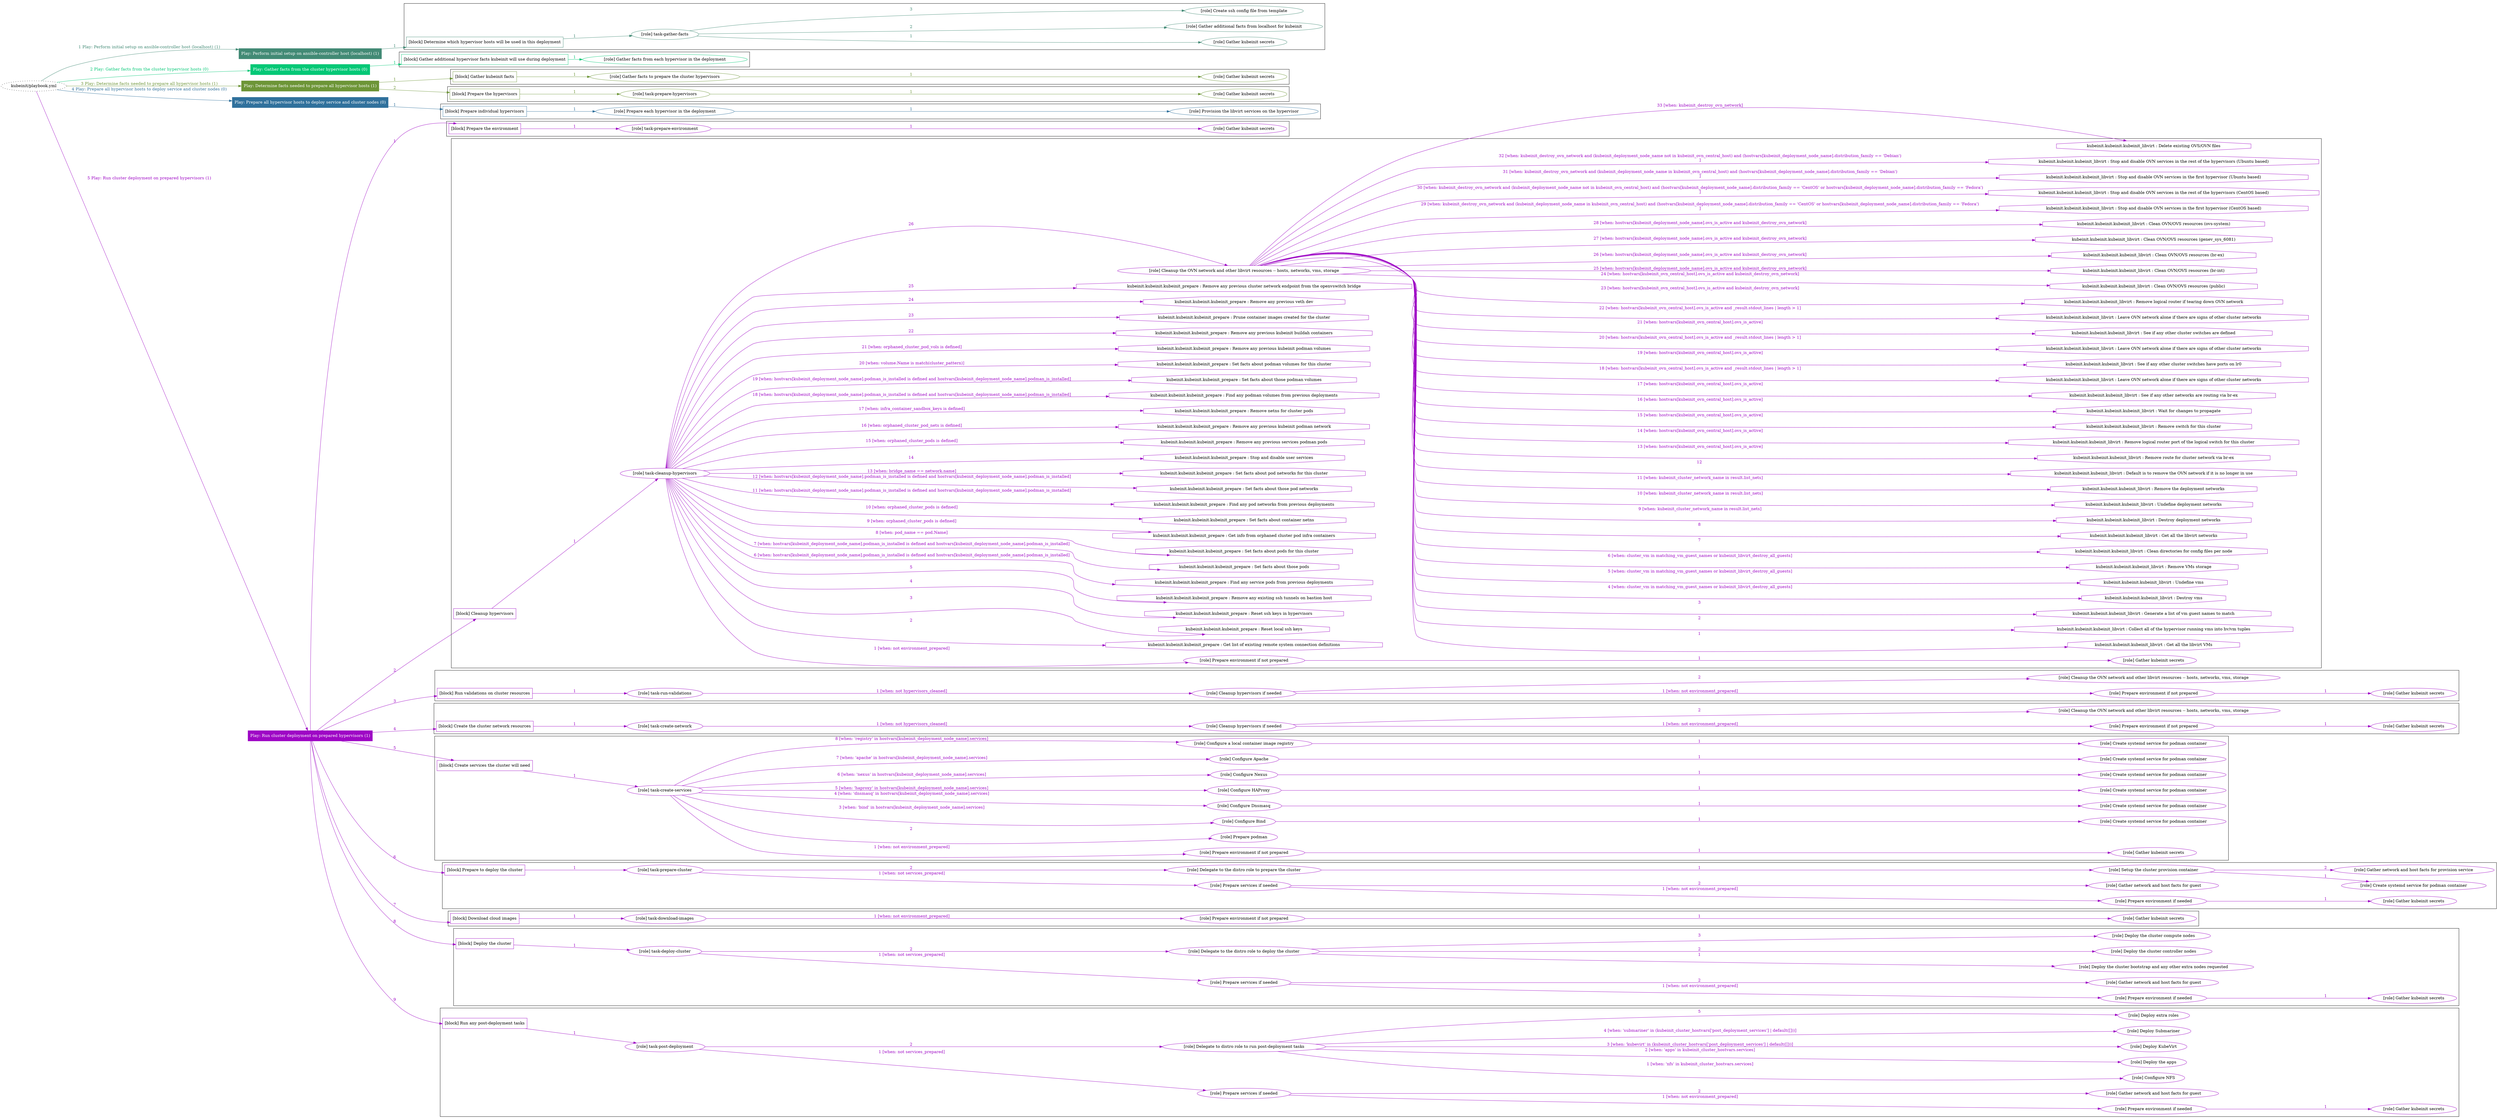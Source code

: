 digraph {
	graph [concentrate=true ordering=in rankdir=LR ratio=fill]
	edge [esep=5 sep=10]
	"kubeinit/playbook.yml" [URL="/home/runner/work/kubeinit/kubeinit/kubeinit/playbook.yml" id=playbook_37e8f89e style=dotted]
	"kubeinit/playbook.yml" -> play_e4816059 [label="1 Play: Perform initial setup on ansible-controller host (localhost) (1)" color="#428a75" fontcolor="#428a75" id=edge_play_e4816059 labeltooltip="1 Play: Perform initial setup on ansible-controller host (localhost) (1)" tooltip="1 Play: Perform initial setup on ansible-controller host (localhost) (1)"]
	subgraph "Play: Perform initial setup on ansible-controller host (localhost) (1)" {
		play_e4816059 [label="Play: Perform initial setup on ansible-controller host (localhost) (1)" URL="/home/runner/work/kubeinit/kubeinit/kubeinit/playbook.yml" color="#428a75" fontcolor="#ffffff" id=play_e4816059 shape=box style=filled tooltip=localhost]
		play_e4816059 -> block_c0721e52 [label=1 color="#428a75" fontcolor="#428a75" id=edge_block_c0721e52 labeltooltip=1 tooltip=1]
		subgraph cluster_block_c0721e52 {
			block_c0721e52 [label="[block] Determine which hypervisor hosts will be used in this deployment" URL="/home/runner/work/kubeinit/kubeinit/kubeinit/playbook.yml" color="#428a75" id=block_c0721e52 labeltooltip="Determine which hypervisor hosts will be used in this deployment" shape=box tooltip="Determine which hypervisor hosts will be used in this deployment"]
			block_c0721e52 -> role_154c3804 [label="1 " color="#428a75" fontcolor="#428a75" id=edge_role_154c3804 labeltooltip="1 " tooltip="1 "]
			subgraph "task-gather-facts" {
				role_154c3804 [label="[role] task-gather-facts" URL="/home/runner/work/kubeinit/kubeinit/kubeinit/playbook.yml" color="#428a75" id=role_154c3804 tooltip="task-gather-facts"]
				role_154c3804 -> role_2d2f1450 [label="1 " color="#428a75" fontcolor="#428a75" id=edge_role_2d2f1450 labeltooltip="1 " tooltip="1 "]
				subgraph "Gather kubeinit secrets" {
					role_2d2f1450 [label="[role] Gather kubeinit secrets" URL="/home/runner/.ansible/collections/ansible_collections/kubeinit/kubeinit/roles/kubeinit_prepare/tasks/build_hypervisors_group.yml" color="#428a75" id=role_2d2f1450 tooltip="Gather kubeinit secrets"]
				}
				role_154c3804 -> role_8a10625a [label="2 " color="#428a75" fontcolor="#428a75" id=edge_role_8a10625a labeltooltip="2 " tooltip="2 "]
				subgraph "Gather additional facts from localhost for kubeinit" {
					role_8a10625a [label="[role] Gather additional facts from localhost for kubeinit" URL="/home/runner/.ansible/collections/ansible_collections/kubeinit/kubeinit/roles/kubeinit_prepare/tasks/build_hypervisors_group.yml" color="#428a75" id=role_8a10625a tooltip="Gather additional facts from localhost for kubeinit"]
				}
				role_154c3804 -> role_ac31974f [label="3 " color="#428a75" fontcolor="#428a75" id=edge_role_ac31974f labeltooltip="3 " tooltip="3 "]
				subgraph "Create ssh config file from template" {
					role_ac31974f [label="[role] Create ssh config file from template" URL="/home/runner/.ansible/collections/ansible_collections/kubeinit/kubeinit/roles/kubeinit_prepare/tasks/build_hypervisors_group.yml" color="#428a75" id=role_ac31974f tooltip="Create ssh config file from template"]
				}
			}
		}
	}
	"kubeinit/playbook.yml" -> play_fb15f197 [label="2 Play: Gather facts from the cluster hypervisor hosts (0)" color="#04c876" fontcolor="#04c876" id=edge_play_fb15f197 labeltooltip="2 Play: Gather facts from the cluster hypervisor hosts (0)" tooltip="2 Play: Gather facts from the cluster hypervisor hosts (0)"]
	subgraph "Play: Gather facts from the cluster hypervisor hosts (0)" {
		play_fb15f197 [label="Play: Gather facts from the cluster hypervisor hosts (0)" URL="/home/runner/work/kubeinit/kubeinit/kubeinit/playbook.yml" color="#04c876" fontcolor="#ffffff" id=play_fb15f197 shape=box style=filled tooltip="Play: Gather facts from the cluster hypervisor hosts (0)"]
		play_fb15f197 -> block_d40d0d85 [label=1 color="#04c876" fontcolor="#04c876" id=edge_block_d40d0d85 labeltooltip=1 tooltip=1]
		subgraph cluster_block_d40d0d85 {
			block_d40d0d85 [label="[block] Gather additional hypervisor facts kubeinit will use during deployment" URL="/home/runner/work/kubeinit/kubeinit/kubeinit/playbook.yml" color="#04c876" id=block_d40d0d85 labeltooltip="Gather additional hypervisor facts kubeinit will use during deployment" shape=box tooltip="Gather additional hypervisor facts kubeinit will use during deployment"]
			block_d40d0d85 -> role_f6376610 [label="1 " color="#04c876" fontcolor="#04c876" id=edge_role_f6376610 labeltooltip="1 " tooltip="1 "]
			subgraph "Gather facts from each hypervisor in the deployment" {
				role_f6376610 [label="[role] Gather facts from each hypervisor in the deployment" URL="/home/runner/work/kubeinit/kubeinit/kubeinit/playbook.yml" color="#04c876" id=role_f6376610 tooltip="Gather facts from each hypervisor in the deployment"]
			}
		}
	}
	"kubeinit/playbook.yml" -> play_ec1bdfec [label="3 Play: Determine facts needed to prepare all hypervisor hosts (1)" color="#6d9537" fontcolor="#6d9537" id=edge_play_ec1bdfec labeltooltip="3 Play: Determine facts needed to prepare all hypervisor hosts (1)" tooltip="3 Play: Determine facts needed to prepare all hypervisor hosts (1)"]
	subgraph "Play: Determine facts needed to prepare all hypervisor hosts (1)" {
		play_ec1bdfec [label="Play: Determine facts needed to prepare all hypervisor hosts (1)" URL="/home/runner/work/kubeinit/kubeinit/kubeinit/playbook.yml" color="#6d9537" fontcolor="#ffffff" id=play_ec1bdfec shape=box style=filled tooltip=localhost]
		play_ec1bdfec -> block_d295cb3d [label=1 color="#6d9537" fontcolor="#6d9537" id=edge_block_d295cb3d labeltooltip=1 tooltip=1]
		subgraph cluster_block_d295cb3d {
			block_d295cb3d [label="[block] Gather kubeinit facts" URL="/home/runner/work/kubeinit/kubeinit/kubeinit/playbook.yml" color="#6d9537" id=block_d295cb3d labeltooltip="Gather kubeinit facts" shape=box tooltip="Gather kubeinit facts"]
			block_d295cb3d -> role_58aa380e [label="1 " color="#6d9537" fontcolor="#6d9537" id=edge_role_58aa380e labeltooltip="1 " tooltip="1 "]
			subgraph "Gather facts to prepare the cluster hypervisors" {
				role_58aa380e [label="[role] Gather facts to prepare the cluster hypervisors" URL="/home/runner/work/kubeinit/kubeinit/kubeinit/playbook.yml" color="#6d9537" id=role_58aa380e tooltip="Gather facts to prepare the cluster hypervisors"]
				role_58aa380e -> role_15f81b3a [label="1 " color="#6d9537" fontcolor="#6d9537" id=edge_role_15f81b3a labeltooltip="1 " tooltip="1 "]
				subgraph "Gather kubeinit secrets" {
					role_15f81b3a [label="[role] Gather kubeinit secrets" URL="/home/runner/.ansible/collections/ansible_collections/kubeinit/kubeinit/roles/kubeinit_prepare/tasks/gather_kubeinit_facts.yml" color="#6d9537" id=role_15f81b3a tooltip="Gather kubeinit secrets"]
				}
			}
		}
		play_ec1bdfec -> block_c19e2832 [label=2 color="#6d9537" fontcolor="#6d9537" id=edge_block_c19e2832 labeltooltip=2 tooltip=2]
		subgraph cluster_block_c19e2832 {
			block_c19e2832 [label="[block] Prepare the hypervisors" URL="/home/runner/work/kubeinit/kubeinit/kubeinit/playbook.yml" color="#6d9537" id=block_c19e2832 labeltooltip="Prepare the hypervisors" shape=box tooltip="Prepare the hypervisors"]
			block_c19e2832 -> role_cc454807 [label="1 " color="#6d9537" fontcolor="#6d9537" id=edge_role_cc454807 labeltooltip="1 " tooltip="1 "]
			subgraph "task-prepare-hypervisors" {
				role_cc454807 [label="[role] task-prepare-hypervisors" URL="/home/runner/work/kubeinit/kubeinit/kubeinit/playbook.yml" color="#6d9537" id=role_cc454807 tooltip="task-prepare-hypervisors"]
				role_cc454807 -> role_606c9175 [label="1 " color="#6d9537" fontcolor="#6d9537" id=edge_role_606c9175 labeltooltip="1 " tooltip="1 "]
				subgraph "Gather kubeinit secrets" {
					role_606c9175 [label="[role] Gather kubeinit secrets" URL="/home/runner/.ansible/collections/ansible_collections/kubeinit/kubeinit/roles/kubeinit_prepare/tasks/gather_kubeinit_facts.yml" color="#6d9537" id=role_606c9175 tooltip="Gather kubeinit secrets"]
				}
			}
		}
	}
	"kubeinit/playbook.yml" -> play_2915e62e [label="4 Play: Prepare all hypervisor hosts to deploy service and cluster nodes (0)" color="#30719c" fontcolor="#30719c" id=edge_play_2915e62e labeltooltip="4 Play: Prepare all hypervisor hosts to deploy service and cluster nodes (0)" tooltip="4 Play: Prepare all hypervisor hosts to deploy service and cluster nodes (0)"]
	subgraph "Play: Prepare all hypervisor hosts to deploy service and cluster nodes (0)" {
		play_2915e62e [label="Play: Prepare all hypervisor hosts to deploy service and cluster nodes (0)" URL="/home/runner/work/kubeinit/kubeinit/kubeinit/playbook.yml" color="#30719c" fontcolor="#ffffff" id=play_2915e62e shape=box style=filled tooltip="Play: Prepare all hypervisor hosts to deploy service and cluster nodes (0)"]
		play_2915e62e -> block_29050d31 [label=1 color="#30719c" fontcolor="#30719c" id=edge_block_29050d31 labeltooltip=1 tooltip=1]
		subgraph cluster_block_29050d31 {
			block_29050d31 [label="[block] Prepare individual hypervisors" URL="/home/runner/work/kubeinit/kubeinit/kubeinit/playbook.yml" color="#30719c" id=block_29050d31 labeltooltip="Prepare individual hypervisors" shape=box tooltip="Prepare individual hypervisors"]
			block_29050d31 -> role_cd434b73 [label="1 " color="#30719c" fontcolor="#30719c" id=edge_role_cd434b73 labeltooltip="1 " tooltip="1 "]
			subgraph "Prepare each hypervisor in the deployment" {
				role_cd434b73 [label="[role] Prepare each hypervisor in the deployment" URL="/home/runner/work/kubeinit/kubeinit/kubeinit/playbook.yml" color="#30719c" id=role_cd434b73 tooltip="Prepare each hypervisor in the deployment"]
				role_cd434b73 -> role_4e88732c [label="1 " color="#30719c" fontcolor="#30719c" id=edge_role_4e88732c labeltooltip="1 " tooltip="1 "]
				subgraph "Provision the libvirt services on the hypervisor" {
					role_4e88732c [label="[role] Provision the libvirt services on the hypervisor" URL="/home/runner/.ansible/collections/ansible_collections/kubeinit/kubeinit/roles/kubeinit_prepare/tasks/prepare_hypervisor.yml" color="#30719c" id=role_4e88732c tooltip="Provision the libvirt services on the hypervisor"]
				}
			}
		}
	}
	"kubeinit/playbook.yml" -> play_76dc2f43 [label="5 Play: Run cluster deployment on prepared hypervisors (1)" color="#9e07c5" fontcolor="#9e07c5" id=edge_play_76dc2f43 labeltooltip="5 Play: Run cluster deployment on prepared hypervisors (1)" tooltip="5 Play: Run cluster deployment on prepared hypervisors (1)"]
	subgraph "Play: Run cluster deployment on prepared hypervisors (1)" {
		play_76dc2f43 [label="Play: Run cluster deployment on prepared hypervisors (1)" URL="/home/runner/work/kubeinit/kubeinit/kubeinit/playbook.yml" color="#9e07c5" fontcolor="#ffffff" id=play_76dc2f43 shape=box style=filled tooltip=localhost]
		play_76dc2f43 -> block_ce1bdc9f [label=1 color="#9e07c5" fontcolor="#9e07c5" id=edge_block_ce1bdc9f labeltooltip=1 tooltip=1]
		subgraph cluster_block_ce1bdc9f {
			block_ce1bdc9f [label="[block] Prepare the environment" URL="/home/runner/work/kubeinit/kubeinit/kubeinit/playbook.yml" color="#9e07c5" id=block_ce1bdc9f labeltooltip="Prepare the environment" shape=box tooltip="Prepare the environment"]
			block_ce1bdc9f -> role_d066ea83 [label="1 " color="#9e07c5" fontcolor="#9e07c5" id=edge_role_d066ea83 labeltooltip="1 " tooltip="1 "]
			subgraph "task-prepare-environment" {
				role_d066ea83 [label="[role] task-prepare-environment" URL="/home/runner/work/kubeinit/kubeinit/kubeinit/playbook.yml" color="#9e07c5" id=role_d066ea83 tooltip="task-prepare-environment"]
				role_d066ea83 -> role_283d468e [label="1 " color="#9e07c5" fontcolor="#9e07c5" id=edge_role_283d468e labeltooltip="1 " tooltip="1 "]
				subgraph "Gather kubeinit secrets" {
					role_283d468e [label="[role] Gather kubeinit secrets" URL="/home/runner/.ansible/collections/ansible_collections/kubeinit/kubeinit/roles/kubeinit_prepare/tasks/gather_kubeinit_facts.yml" color="#9e07c5" id=role_283d468e tooltip="Gather kubeinit secrets"]
				}
			}
		}
		play_76dc2f43 -> block_18c12476 [label=2 color="#9e07c5" fontcolor="#9e07c5" id=edge_block_18c12476 labeltooltip=2 tooltip=2]
		subgraph cluster_block_18c12476 {
			block_18c12476 [label="[block] Cleanup hypervisors" URL="/home/runner/work/kubeinit/kubeinit/kubeinit/playbook.yml" color="#9e07c5" id=block_18c12476 labeltooltip="Cleanup hypervisors" shape=box tooltip="Cleanup hypervisors"]
			block_18c12476 -> role_d5754804 [label="1 " color="#9e07c5" fontcolor="#9e07c5" id=edge_role_d5754804 labeltooltip="1 " tooltip="1 "]
			subgraph "task-cleanup-hypervisors" {
				role_d5754804 [label="[role] task-cleanup-hypervisors" URL="/home/runner/work/kubeinit/kubeinit/kubeinit/playbook.yml" color="#9e07c5" id=role_d5754804 tooltip="task-cleanup-hypervisors"]
				role_d5754804 -> role_aa8beddf [label="1 [when: not environment_prepared]" color="#9e07c5" fontcolor="#9e07c5" id=edge_role_aa8beddf labeltooltip="1 [when: not environment_prepared]" tooltip="1 [when: not environment_prepared]"]
				subgraph "Prepare environment if not prepared" {
					role_aa8beddf [label="[role] Prepare environment if not prepared" URL="/home/runner/.ansible/collections/ansible_collections/kubeinit/kubeinit/roles/kubeinit_prepare/tasks/cleanup_hypervisors.yml" color="#9e07c5" id=role_aa8beddf tooltip="Prepare environment if not prepared"]
					role_aa8beddf -> role_3d611ba5 [label="1 " color="#9e07c5" fontcolor="#9e07c5" id=edge_role_3d611ba5 labeltooltip="1 " tooltip="1 "]
					subgraph "Gather kubeinit secrets" {
						role_3d611ba5 [label="[role] Gather kubeinit secrets" URL="/home/runner/.ansible/collections/ansible_collections/kubeinit/kubeinit/roles/kubeinit_prepare/tasks/gather_kubeinit_facts.yml" color="#9e07c5" id=role_3d611ba5 tooltip="Gather kubeinit secrets"]
					}
				}
				task_68635815 [label="kubeinit.kubeinit.kubeinit_prepare : Get list of existing remote system connection definitions" URL="/home/runner/.ansible/collections/ansible_collections/kubeinit/kubeinit/roles/kubeinit_prepare/tasks/cleanup_hypervisors.yml" color="#9e07c5" id=task_68635815 shape=octagon tooltip="kubeinit.kubeinit.kubeinit_prepare : Get list of existing remote system connection definitions"]
				role_d5754804 -> task_68635815 [label="2 " color="#9e07c5" fontcolor="#9e07c5" id=edge_task_68635815 labeltooltip="2 " tooltip="2 "]
				task_3cfff144 [label="kubeinit.kubeinit.kubeinit_prepare : Reset local ssh keys" URL="/home/runner/.ansible/collections/ansible_collections/kubeinit/kubeinit/roles/kubeinit_prepare/tasks/cleanup_hypervisors.yml" color="#9e07c5" id=task_3cfff144 shape=octagon tooltip="kubeinit.kubeinit.kubeinit_prepare : Reset local ssh keys"]
				role_d5754804 -> task_3cfff144 [label="3 " color="#9e07c5" fontcolor="#9e07c5" id=edge_task_3cfff144 labeltooltip="3 " tooltip="3 "]
				task_2a60afa4 [label="kubeinit.kubeinit.kubeinit_prepare : Reset ssh keys in hypervisors" URL="/home/runner/.ansible/collections/ansible_collections/kubeinit/kubeinit/roles/kubeinit_prepare/tasks/cleanup_hypervisors.yml" color="#9e07c5" id=task_2a60afa4 shape=octagon tooltip="kubeinit.kubeinit.kubeinit_prepare : Reset ssh keys in hypervisors"]
				role_d5754804 -> task_2a60afa4 [label="4 " color="#9e07c5" fontcolor="#9e07c5" id=edge_task_2a60afa4 labeltooltip="4 " tooltip="4 "]
				task_ebb0fc51 [label="kubeinit.kubeinit.kubeinit_prepare : Remove any existing ssh tunnels on bastion host" URL="/home/runner/.ansible/collections/ansible_collections/kubeinit/kubeinit/roles/kubeinit_prepare/tasks/cleanup_hypervisors.yml" color="#9e07c5" id=task_ebb0fc51 shape=octagon tooltip="kubeinit.kubeinit.kubeinit_prepare : Remove any existing ssh tunnels on bastion host"]
				role_d5754804 -> task_ebb0fc51 [label="5 " color="#9e07c5" fontcolor="#9e07c5" id=edge_task_ebb0fc51 labeltooltip="5 " tooltip="5 "]
				task_13e3a73d [label="kubeinit.kubeinit.kubeinit_prepare : Find any service pods from previous deployments" URL="/home/runner/.ansible/collections/ansible_collections/kubeinit/kubeinit/roles/kubeinit_prepare/tasks/cleanup_hypervisors.yml" color="#9e07c5" id=task_13e3a73d shape=octagon tooltip="kubeinit.kubeinit.kubeinit_prepare : Find any service pods from previous deployments"]
				role_d5754804 -> task_13e3a73d [label="6 [when: hostvars[kubeinit_deployment_node_name].podman_is_installed is defined and hostvars[kubeinit_deployment_node_name].podman_is_installed]" color="#9e07c5" fontcolor="#9e07c5" id=edge_task_13e3a73d labeltooltip="6 [when: hostvars[kubeinit_deployment_node_name].podman_is_installed is defined and hostvars[kubeinit_deployment_node_name].podman_is_installed]" tooltip="6 [when: hostvars[kubeinit_deployment_node_name].podman_is_installed is defined and hostvars[kubeinit_deployment_node_name].podman_is_installed]"]
				task_30de50cf [label="kubeinit.kubeinit.kubeinit_prepare : Set facts about those pods" URL="/home/runner/.ansible/collections/ansible_collections/kubeinit/kubeinit/roles/kubeinit_prepare/tasks/cleanup_hypervisors.yml" color="#9e07c5" id=task_30de50cf shape=octagon tooltip="kubeinit.kubeinit.kubeinit_prepare : Set facts about those pods"]
				role_d5754804 -> task_30de50cf [label="7 [when: hostvars[kubeinit_deployment_node_name].podman_is_installed is defined and hostvars[kubeinit_deployment_node_name].podman_is_installed]" color="#9e07c5" fontcolor="#9e07c5" id=edge_task_30de50cf labeltooltip="7 [when: hostvars[kubeinit_deployment_node_name].podman_is_installed is defined and hostvars[kubeinit_deployment_node_name].podman_is_installed]" tooltip="7 [when: hostvars[kubeinit_deployment_node_name].podman_is_installed is defined and hostvars[kubeinit_deployment_node_name].podman_is_installed]"]
				task_c21af28b [label="kubeinit.kubeinit.kubeinit_prepare : Set facts about pods for this cluster" URL="/home/runner/.ansible/collections/ansible_collections/kubeinit/kubeinit/roles/kubeinit_prepare/tasks/cleanup_hypervisors.yml" color="#9e07c5" id=task_c21af28b shape=octagon tooltip="kubeinit.kubeinit.kubeinit_prepare : Set facts about pods for this cluster"]
				role_d5754804 -> task_c21af28b [label="8 [when: pod_name == pod.Name]" color="#9e07c5" fontcolor="#9e07c5" id=edge_task_c21af28b labeltooltip="8 [when: pod_name == pod.Name]" tooltip="8 [when: pod_name == pod.Name]"]
				task_1fc3f5d7 [label="kubeinit.kubeinit.kubeinit_prepare : Get info from orphaned cluster pod infra containers" URL="/home/runner/.ansible/collections/ansible_collections/kubeinit/kubeinit/roles/kubeinit_prepare/tasks/cleanup_hypervisors.yml" color="#9e07c5" id=task_1fc3f5d7 shape=octagon tooltip="kubeinit.kubeinit.kubeinit_prepare : Get info from orphaned cluster pod infra containers"]
				role_d5754804 -> task_1fc3f5d7 [label="9 [when: orphaned_cluster_pods is defined]" color="#9e07c5" fontcolor="#9e07c5" id=edge_task_1fc3f5d7 labeltooltip="9 [when: orphaned_cluster_pods is defined]" tooltip="9 [when: orphaned_cluster_pods is defined]"]
				task_20405f37 [label="kubeinit.kubeinit.kubeinit_prepare : Set facts about container netns" URL="/home/runner/.ansible/collections/ansible_collections/kubeinit/kubeinit/roles/kubeinit_prepare/tasks/cleanup_hypervisors.yml" color="#9e07c5" id=task_20405f37 shape=octagon tooltip="kubeinit.kubeinit.kubeinit_prepare : Set facts about container netns"]
				role_d5754804 -> task_20405f37 [label="10 [when: orphaned_cluster_pods is defined]" color="#9e07c5" fontcolor="#9e07c5" id=edge_task_20405f37 labeltooltip="10 [when: orphaned_cluster_pods is defined]" tooltip="10 [when: orphaned_cluster_pods is defined]"]
				task_bede2994 [label="kubeinit.kubeinit.kubeinit_prepare : Find any pod networks from previous deployments" URL="/home/runner/.ansible/collections/ansible_collections/kubeinit/kubeinit/roles/kubeinit_prepare/tasks/cleanup_hypervisors.yml" color="#9e07c5" id=task_bede2994 shape=octagon tooltip="kubeinit.kubeinit.kubeinit_prepare : Find any pod networks from previous deployments"]
				role_d5754804 -> task_bede2994 [label="11 [when: hostvars[kubeinit_deployment_node_name].podman_is_installed is defined and hostvars[kubeinit_deployment_node_name].podman_is_installed]" color="#9e07c5" fontcolor="#9e07c5" id=edge_task_bede2994 labeltooltip="11 [when: hostvars[kubeinit_deployment_node_name].podman_is_installed is defined and hostvars[kubeinit_deployment_node_name].podman_is_installed]" tooltip="11 [when: hostvars[kubeinit_deployment_node_name].podman_is_installed is defined and hostvars[kubeinit_deployment_node_name].podman_is_installed]"]
				task_2c7704ee [label="kubeinit.kubeinit.kubeinit_prepare : Set facts about those pod networks" URL="/home/runner/.ansible/collections/ansible_collections/kubeinit/kubeinit/roles/kubeinit_prepare/tasks/cleanup_hypervisors.yml" color="#9e07c5" id=task_2c7704ee shape=octagon tooltip="kubeinit.kubeinit.kubeinit_prepare : Set facts about those pod networks"]
				role_d5754804 -> task_2c7704ee [label="12 [when: hostvars[kubeinit_deployment_node_name].podman_is_installed is defined and hostvars[kubeinit_deployment_node_name].podman_is_installed]" color="#9e07c5" fontcolor="#9e07c5" id=edge_task_2c7704ee labeltooltip="12 [when: hostvars[kubeinit_deployment_node_name].podman_is_installed is defined and hostvars[kubeinit_deployment_node_name].podman_is_installed]" tooltip="12 [when: hostvars[kubeinit_deployment_node_name].podman_is_installed is defined and hostvars[kubeinit_deployment_node_name].podman_is_installed]"]
				task_6e93796b [label="kubeinit.kubeinit.kubeinit_prepare : Set facts about pod networks for this cluster" URL="/home/runner/.ansible/collections/ansible_collections/kubeinit/kubeinit/roles/kubeinit_prepare/tasks/cleanup_hypervisors.yml" color="#9e07c5" id=task_6e93796b shape=octagon tooltip="kubeinit.kubeinit.kubeinit_prepare : Set facts about pod networks for this cluster"]
				role_d5754804 -> task_6e93796b [label="13 [when: bridge_name == network.name]" color="#9e07c5" fontcolor="#9e07c5" id=edge_task_6e93796b labeltooltip="13 [when: bridge_name == network.name]" tooltip="13 [when: bridge_name == network.name]"]
				task_aa805557 [label="kubeinit.kubeinit.kubeinit_prepare : Stop and disable user services" URL="/home/runner/.ansible/collections/ansible_collections/kubeinit/kubeinit/roles/kubeinit_prepare/tasks/cleanup_hypervisors.yml" color="#9e07c5" id=task_aa805557 shape=octagon tooltip="kubeinit.kubeinit.kubeinit_prepare : Stop and disable user services"]
				role_d5754804 -> task_aa805557 [label="14 " color="#9e07c5" fontcolor="#9e07c5" id=edge_task_aa805557 labeltooltip="14 " tooltip="14 "]
				task_7050a438 [label="kubeinit.kubeinit.kubeinit_prepare : Remove any previous services podman pods" URL="/home/runner/.ansible/collections/ansible_collections/kubeinit/kubeinit/roles/kubeinit_prepare/tasks/cleanup_hypervisors.yml" color="#9e07c5" id=task_7050a438 shape=octagon tooltip="kubeinit.kubeinit.kubeinit_prepare : Remove any previous services podman pods"]
				role_d5754804 -> task_7050a438 [label="15 [when: orphaned_cluster_pods is defined]" color="#9e07c5" fontcolor="#9e07c5" id=edge_task_7050a438 labeltooltip="15 [when: orphaned_cluster_pods is defined]" tooltip="15 [when: orphaned_cluster_pods is defined]"]
				task_19b3ec70 [label="kubeinit.kubeinit.kubeinit_prepare : Remove any previous kubeinit podman network" URL="/home/runner/.ansible/collections/ansible_collections/kubeinit/kubeinit/roles/kubeinit_prepare/tasks/cleanup_hypervisors.yml" color="#9e07c5" id=task_19b3ec70 shape=octagon tooltip="kubeinit.kubeinit.kubeinit_prepare : Remove any previous kubeinit podman network"]
				role_d5754804 -> task_19b3ec70 [label="16 [when: orphaned_cluster_pod_nets is defined]" color="#9e07c5" fontcolor="#9e07c5" id=edge_task_19b3ec70 labeltooltip="16 [when: orphaned_cluster_pod_nets is defined]" tooltip="16 [when: orphaned_cluster_pod_nets is defined]"]
				task_f263fc77 [label="kubeinit.kubeinit.kubeinit_prepare : Remove netns for cluster pods" URL="/home/runner/.ansible/collections/ansible_collections/kubeinit/kubeinit/roles/kubeinit_prepare/tasks/cleanup_hypervisors.yml" color="#9e07c5" id=task_f263fc77 shape=octagon tooltip="kubeinit.kubeinit.kubeinit_prepare : Remove netns for cluster pods"]
				role_d5754804 -> task_f263fc77 [label="17 [when: infra_container_sandbox_keys is defined]" color="#9e07c5" fontcolor="#9e07c5" id=edge_task_f263fc77 labeltooltip="17 [when: infra_container_sandbox_keys is defined]" tooltip="17 [when: infra_container_sandbox_keys is defined]"]
				task_67419226 [label="kubeinit.kubeinit.kubeinit_prepare : Find any podman volumes from previous deployments" URL="/home/runner/.ansible/collections/ansible_collections/kubeinit/kubeinit/roles/kubeinit_prepare/tasks/cleanup_hypervisors.yml" color="#9e07c5" id=task_67419226 shape=octagon tooltip="kubeinit.kubeinit.kubeinit_prepare : Find any podman volumes from previous deployments"]
				role_d5754804 -> task_67419226 [label="18 [when: hostvars[kubeinit_deployment_node_name].podman_is_installed is defined and hostvars[kubeinit_deployment_node_name].podman_is_installed]" color="#9e07c5" fontcolor="#9e07c5" id=edge_task_67419226 labeltooltip="18 [when: hostvars[kubeinit_deployment_node_name].podman_is_installed is defined and hostvars[kubeinit_deployment_node_name].podman_is_installed]" tooltip="18 [when: hostvars[kubeinit_deployment_node_name].podman_is_installed is defined and hostvars[kubeinit_deployment_node_name].podman_is_installed]"]
				task_1a755a7f [label="kubeinit.kubeinit.kubeinit_prepare : Set facts about those podman volumes" URL="/home/runner/.ansible/collections/ansible_collections/kubeinit/kubeinit/roles/kubeinit_prepare/tasks/cleanup_hypervisors.yml" color="#9e07c5" id=task_1a755a7f shape=octagon tooltip="kubeinit.kubeinit.kubeinit_prepare : Set facts about those podman volumes"]
				role_d5754804 -> task_1a755a7f [label="19 [when: hostvars[kubeinit_deployment_node_name].podman_is_installed is defined and hostvars[kubeinit_deployment_node_name].podman_is_installed]" color="#9e07c5" fontcolor="#9e07c5" id=edge_task_1a755a7f labeltooltip="19 [when: hostvars[kubeinit_deployment_node_name].podman_is_installed is defined and hostvars[kubeinit_deployment_node_name].podman_is_installed]" tooltip="19 [when: hostvars[kubeinit_deployment_node_name].podman_is_installed is defined and hostvars[kubeinit_deployment_node_name].podman_is_installed]"]
				task_3c5d0a03 [label="kubeinit.kubeinit.kubeinit_prepare : Set facts about podman volumes for this cluster" URL="/home/runner/.ansible/collections/ansible_collections/kubeinit/kubeinit/roles/kubeinit_prepare/tasks/cleanup_hypervisors.yml" color="#9e07c5" id=task_3c5d0a03 shape=octagon tooltip="kubeinit.kubeinit.kubeinit_prepare : Set facts about podman volumes for this cluster"]
				role_d5754804 -> task_3c5d0a03 [label="20 [when: volume.Name is match(cluster_pattern)]" color="#9e07c5" fontcolor="#9e07c5" id=edge_task_3c5d0a03 labeltooltip="20 [when: volume.Name is match(cluster_pattern)]" tooltip="20 [when: volume.Name is match(cluster_pattern)]"]
				task_100a8316 [label="kubeinit.kubeinit.kubeinit_prepare : Remove any previous kubeinit podman volumes" URL="/home/runner/.ansible/collections/ansible_collections/kubeinit/kubeinit/roles/kubeinit_prepare/tasks/cleanup_hypervisors.yml" color="#9e07c5" id=task_100a8316 shape=octagon tooltip="kubeinit.kubeinit.kubeinit_prepare : Remove any previous kubeinit podman volumes"]
				role_d5754804 -> task_100a8316 [label="21 [when: orphaned_cluster_pod_vols is defined]" color="#9e07c5" fontcolor="#9e07c5" id=edge_task_100a8316 labeltooltip="21 [when: orphaned_cluster_pod_vols is defined]" tooltip="21 [when: orphaned_cluster_pod_vols is defined]"]
				task_b8718280 [label="kubeinit.kubeinit.kubeinit_prepare : Remove any previous kubeinit buildah containers" URL="/home/runner/.ansible/collections/ansible_collections/kubeinit/kubeinit/roles/kubeinit_prepare/tasks/cleanup_hypervisors.yml" color="#9e07c5" id=task_b8718280 shape=octagon tooltip="kubeinit.kubeinit.kubeinit_prepare : Remove any previous kubeinit buildah containers"]
				role_d5754804 -> task_b8718280 [label="22 " color="#9e07c5" fontcolor="#9e07c5" id=edge_task_b8718280 labeltooltip="22 " tooltip="22 "]
				task_5e460df2 [label="kubeinit.kubeinit.kubeinit_prepare : Prune container images created for the cluster" URL="/home/runner/.ansible/collections/ansible_collections/kubeinit/kubeinit/roles/kubeinit_prepare/tasks/cleanup_hypervisors.yml" color="#9e07c5" id=task_5e460df2 shape=octagon tooltip="kubeinit.kubeinit.kubeinit_prepare : Prune container images created for the cluster"]
				role_d5754804 -> task_5e460df2 [label="23 " color="#9e07c5" fontcolor="#9e07c5" id=edge_task_5e460df2 labeltooltip="23 " tooltip="23 "]
				task_741749be [label="kubeinit.kubeinit.kubeinit_prepare : Remove any previous veth dev" URL="/home/runner/.ansible/collections/ansible_collections/kubeinit/kubeinit/roles/kubeinit_prepare/tasks/cleanup_hypervisors.yml" color="#9e07c5" id=task_741749be shape=octagon tooltip="kubeinit.kubeinit.kubeinit_prepare : Remove any previous veth dev"]
				role_d5754804 -> task_741749be [label="24 " color="#9e07c5" fontcolor="#9e07c5" id=edge_task_741749be labeltooltip="24 " tooltip="24 "]
				task_587964f8 [label="kubeinit.kubeinit.kubeinit_prepare : Remove any previous cluster network endpoint from the openvswitch bridge" URL="/home/runner/.ansible/collections/ansible_collections/kubeinit/kubeinit/roles/kubeinit_prepare/tasks/cleanup_hypervisors.yml" color="#9e07c5" id=task_587964f8 shape=octagon tooltip="kubeinit.kubeinit.kubeinit_prepare : Remove any previous cluster network endpoint from the openvswitch bridge"]
				role_d5754804 -> task_587964f8 [label="25 " color="#9e07c5" fontcolor="#9e07c5" id=edge_task_587964f8 labeltooltip="25 " tooltip="25 "]
				role_d5754804 -> role_f6052c59 [label="26 " color="#9e07c5" fontcolor="#9e07c5" id=edge_role_f6052c59 labeltooltip="26 " tooltip="26 "]
				subgraph "Cleanup the OVN network and other libvirt resources -- hosts, networks, vms, storage" {
					role_f6052c59 [label="[role] Cleanup the OVN network and other libvirt resources -- hosts, networks, vms, storage" URL="/home/runner/.ansible/collections/ansible_collections/kubeinit/kubeinit/roles/kubeinit_prepare/tasks/cleanup_hypervisors.yml" color="#9e07c5" id=role_f6052c59 tooltip="Cleanup the OVN network and other libvirt resources -- hosts, networks, vms, storage"]
					task_aeef5f9e [label="kubeinit.kubeinit.kubeinit_libvirt : Get all the libvirt VMs" URL="/home/runner/.ansible/collections/ansible_collections/kubeinit/kubeinit/roles/kubeinit_libvirt/tasks/cleanup_libvirt.yml" color="#9e07c5" id=task_aeef5f9e shape=octagon tooltip="kubeinit.kubeinit.kubeinit_libvirt : Get all the libvirt VMs"]
					role_f6052c59 -> task_aeef5f9e [label="1 " color="#9e07c5" fontcolor="#9e07c5" id=edge_task_aeef5f9e labeltooltip="1 " tooltip="1 "]
					task_d9d0d196 [label="kubeinit.kubeinit.kubeinit_libvirt : Collect all of the hypervisor running vms into hv/vm tuples" URL="/home/runner/.ansible/collections/ansible_collections/kubeinit/kubeinit/roles/kubeinit_libvirt/tasks/cleanup_libvirt.yml" color="#9e07c5" id=task_d9d0d196 shape=octagon tooltip="kubeinit.kubeinit.kubeinit_libvirt : Collect all of the hypervisor running vms into hv/vm tuples"]
					role_f6052c59 -> task_d9d0d196 [label="2 " color="#9e07c5" fontcolor="#9e07c5" id=edge_task_d9d0d196 labeltooltip="2 " tooltip="2 "]
					task_0dedc06e [label="kubeinit.kubeinit.kubeinit_libvirt : Generate a list of vm guest names to match" URL="/home/runner/.ansible/collections/ansible_collections/kubeinit/kubeinit/roles/kubeinit_libvirt/tasks/cleanup_libvirt.yml" color="#9e07c5" id=task_0dedc06e shape=octagon tooltip="kubeinit.kubeinit.kubeinit_libvirt : Generate a list of vm guest names to match"]
					role_f6052c59 -> task_0dedc06e [label="3 " color="#9e07c5" fontcolor="#9e07c5" id=edge_task_0dedc06e labeltooltip="3 " tooltip="3 "]
					task_838cda9f [label="kubeinit.kubeinit.kubeinit_libvirt : Destroy vms" URL="/home/runner/.ansible/collections/ansible_collections/kubeinit/kubeinit/roles/kubeinit_libvirt/tasks/cleanup_libvirt.yml" color="#9e07c5" id=task_838cda9f shape=octagon tooltip="kubeinit.kubeinit.kubeinit_libvirt : Destroy vms"]
					role_f6052c59 -> task_838cda9f [label="4 [when: cluster_vm in matching_vm_guest_names or kubeinit_libvirt_destroy_all_guests]" color="#9e07c5" fontcolor="#9e07c5" id=edge_task_838cda9f labeltooltip="4 [when: cluster_vm in matching_vm_guest_names or kubeinit_libvirt_destroy_all_guests]" tooltip="4 [when: cluster_vm in matching_vm_guest_names or kubeinit_libvirt_destroy_all_guests]"]
					task_44152084 [label="kubeinit.kubeinit.kubeinit_libvirt : Undefine vms" URL="/home/runner/.ansible/collections/ansible_collections/kubeinit/kubeinit/roles/kubeinit_libvirt/tasks/cleanup_libvirt.yml" color="#9e07c5" id=task_44152084 shape=octagon tooltip="kubeinit.kubeinit.kubeinit_libvirt : Undefine vms"]
					role_f6052c59 -> task_44152084 [label="5 [when: cluster_vm in matching_vm_guest_names or kubeinit_libvirt_destroy_all_guests]" color="#9e07c5" fontcolor="#9e07c5" id=edge_task_44152084 labeltooltip="5 [when: cluster_vm in matching_vm_guest_names or kubeinit_libvirt_destroy_all_guests]" tooltip="5 [when: cluster_vm in matching_vm_guest_names or kubeinit_libvirt_destroy_all_guests]"]
					task_1a54dd31 [label="kubeinit.kubeinit.kubeinit_libvirt : Remove VMs storage" URL="/home/runner/.ansible/collections/ansible_collections/kubeinit/kubeinit/roles/kubeinit_libvirt/tasks/cleanup_libvirt.yml" color="#9e07c5" id=task_1a54dd31 shape=octagon tooltip="kubeinit.kubeinit.kubeinit_libvirt : Remove VMs storage"]
					role_f6052c59 -> task_1a54dd31 [label="6 [when: cluster_vm in matching_vm_guest_names or kubeinit_libvirt_destroy_all_guests]" color="#9e07c5" fontcolor="#9e07c5" id=edge_task_1a54dd31 labeltooltip="6 [when: cluster_vm in matching_vm_guest_names or kubeinit_libvirt_destroy_all_guests]" tooltip="6 [when: cluster_vm in matching_vm_guest_names or kubeinit_libvirt_destroy_all_guests]"]
					task_4fff7e07 [label="kubeinit.kubeinit.kubeinit_libvirt : Clean directories for config files per node" URL="/home/runner/.ansible/collections/ansible_collections/kubeinit/kubeinit/roles/kubeinit_libvirt/tasks/cleanup_libvirt.yml" color="#9e07c5" id=task_4fff7e07 shape=octagon tooltip="kubeinit.kubeinit.kubeinit_libvirt : Clean directories for config files per node"]
					role_f6052c59 -> task_4fff7e07 [label="7 " color="#9e07c5" fontcolor="#9e07c5" id=edge_task_4fff7e07 labeltooltip="7 " tooltip="7 "]
					task_4f43b8a7 [label="kubeinit.kubeinit.kubeinit_libvirt : Get all the libvirt networks" URL="/home/runner/.ansible/collections/ansible_collections/kubeinit/kubeinit/roles/kubeinit_libvirt/tasks/cleanup_libvirt.yml" color="#9e07c5" id=task_4f43b8a7 shape=octagon tooltip="kubeinit.kubeinit.kubeinit_libvirt : Get all the libvirt networks"]
					role_f6052c59 -> task_4f43b8a7 [label="8 " color="#9e07c5" fontcolor="#9e07c5" id=edge_task_4f43b8a7 labeltooltip="8 " tooltip="8 "]
					task_76635702 [label="kubeinit.kubeinit.kubeinit_libvirt : Destroy deployment networks" URL="/home/runner/.ansible/collections/ansible_collections/kubeinit/kubeinit/roles/kubeinit_libvirt/tasks/cleanup_libvirt.yml" color="#9e07c5" id=task_76635702 shape=octagon tooltip="kubeinit.kubeinit.kubeinit_libvirt : Destroy deployment networks"]
					role_f6052c59 -> task_76635702 [label="9 [when: kubeinit_cluster_network_name in result.list_nets]" color="#9e07c5" fontcolor="#9e07c5" id=edge_task_76635702 labeltooltip="9 [when: kubeinit_cluster_network_name in result.list_nets]" tooltip="9 [when: kubeinit_cluster_network_name in result.list_nets]"]
					task_b2521952 [label="kubeinit.kubeinit.kubeinit_libvirt : Undefine deployment networks" URL="/home/runner/.ansible/collections/ansible_collections/kubeinit/kubeinit/roles/kubeinit_libvirt/tasks/cleanup_libvirt.yml" color="#9e07c5" id=task_b2521952 shape=octagon tooltip="kubeinit.kubeinit.kubeinit_libvirt : Undefine deployment networks"]
					role_f6052c59 -> task_b2521952 [label="10 [when: kubeinit_cluster_network_name in result.list_nets]" color="#9e07c5" fontcolor="#9e07c5" id=edge_task_b2521952 labeltooltip="10 [when: kubeinit_cluster_network_name in result.list_nets]" tooltip="10 [when: kubeinit_cluster_network_name in result.list_nets]"]
					task_e546da81 [label="kubeinit.kubeinit.kubeinit_libvirt : Remove the deployment networks" URL="/home/runner/.ansible/collections/ansible_collections/kubeinit/kubeinit/roles/kubeinit_libvirt/tasks/cleanup_libvirt.yml" color="#9e07c5" id=task_e546da81 shape=octagon tooltip="kubeinit.kubeinit.kubeinit_libvirt : Remove the deployment networks"]
					role_f6052c59 -> task_e546da81 [label="11 [when: kubeinit_cluster_network_name in result.list_nets]" color="#9e07c5" fontcolor="#9e07c5" id=edge_task_e546da81 labeltooltip="11 [when: kubeinit_cluster_network_name in result.list_nets]" tooltip="11 [when: kubeinit_cluster_network_name in result.list_nets]"]
					task_f565d958 [label="kubeinit.kubeinit.kubeinit_libvirt : Default is to remove the OVN network if it is no longer in use" URL="/home/runner/.ansible/collections/ansible_collections/kubeinit/kubeinit/roles/kubeinit_libvirt/tasks/cleanup_libvirt.yml" color="#9e07c5" id=task_f565d958 shape=octagon tooltip="kubeinit.kubeinit.kubeinit_libvirt : Default is to remove the OVN network if it is no longer in use"]
					role_f6052c59 -> task_f565d958 [label="12 " color="#9e07c5" fontcolor="#9e07c5" id=edge_task_f565d958 labeltooltip="12 " tooltip="12 "]
					task_c86de233 [label="kubeinit.kubeinit.kubeinit_libvirt : Remove route for cluster network via br-ex" URL="/home/runner/.ansible/collections/ansible_collections/kubeinit/kubeinit/roles/kubeinit_libvirt/tasks/cleanup_libvirt.yml" color="#9e07c5" id=task_c86de233 shape=octagon tooltip="kubeinit.kubeinit.kubeinit_libvirt : Remove route for cluster network via br-ex"]
					role_f6052c59 -> task_c86de233 [label="13 [when: hostvars[kubeinit_ovn_central_host].ovs_is_active]" color="#9e07c5" fontcolor="#9e07c5" id=edge_task_c86de233 labeltooltip="13 [when: hostvars[kubeinit_ovn_central_host].ovs_is_active]" tooltip="13 [when: hostvars[kubeinit_ovn_central_host].ovs_is_active]"]
					task_f65c4d45 [label="kubeinit.kubeinit.kubeinit_libvirt : Remove logical router port of the logical switch for this cluster" URL="/home/runner/.ansible/collections/ansible_collections/kubeinit/kubeinit/roles/kubeinit_libvirt/tasks/cleanup_libvirt.yml" color="#9e07c5" id=task_f65c4d45 shape=octagon tooltip="kubeinit.kubeinit.kubeinit_libvirt : Remove logical router port of the logical switch for this cluster"]
					role_f6052c59 -> task_f65c4d45 [label="14 [when: hostvars[kubeinit_ovn_central_host].ovs_is_active]" color="#9e07c5" fontcolor="#9e07c5" id=edge_task_f65c4d45 labeltooltip="14 [when: hostvars[kubeinit_ovn_central_host].ovs_is_active]" tooltip="14 [when: hostvars[kubeinit_ovn_central_host].ovs_is_active]"]
					task_ab69f28a [label="kubeinit.kubeinit.kubeinit_libvirt : Remove switch for this cluster" URL="/home/runner/.ansible/collections/ansible_collections/kubeinit/kubeinit/roles/kubeinit_libvirt/tasks/cleanup_libvirt.yml" color="#9e07c5" id=task_ab69f28a shape=octagon tooltip="kubeinit.kubeinit.kubeinit_libvirt : Remove switch for this cluster"]
					role_f6052c59 -> task_ab69f28a [label="15 [when: hostvars[kubeinit_ovn_central_host].ovs_is_active]" color="#9e07c5" fontcolor="#9e07c5" id=edge_task_ab69f28a labeltooltip="15 [when: hostvars[kubeinit_ovn_central_host].ovs_is_active]" tooltip="15 [when: hostvars[kubeinit_ovn_central_host].ovs_is_active]"]
					task_3ff41aca [label="kubeinit.kubeinit.kubeinit_libvirt : Wait for changes to propagate" URL="/home/runner/.ansible/collections/ansible_collections/kubeinit/kubeinit/roles/kubeinit_libvirt/tasks/cleanup_libvirt.yml" color="#9e07c5" id=task_3ff41aca shape=octagon tooltip="kubeinit.kubeinit.kubeinit_libvirt : Wait for changes to propagate"]
					role_f6052c59 -> task_3ff41aca [label="16 [when: hostvars[kubeinit_ovn_central_host].ovs_is_active]" color="#9e07c5" fontcolor="#9e07c5" id=edge_task_3ff41aca labeltooltip="16 [when: hostvars[kubeinit_ovn_central_host].ovs_is_active]" tooltip="16 [when: hostvars[kubeinit_ovn_central_host].ovs_is_active]"]
					task_9b8577e2 [label="kubeinit.kubeinit.kubeinit_libvirt : See if any other networks are routing via br-ex" URL="/home/runner/.ansible/collections/ansible_collections/kubeinit/kubeinit/roles/kubeinit_libvirt/tasks/cleanup_libvirt.yml" color="#9e07c5" id=task_9b8577e2 shape=octagon tooltip="kubeinit.kubeinit.kubeinit_libvirt : See if any other networks are routing via br-ex"]
					role_f6052c59 -> task_9b8577e2 [label="17 [when: hostvars[kubeinit_ovn_central_host].ovs_is_active]" color="#9e07c5" fontcolor="#9e07c5" id=edge_task_9b8577e2 labeltooltip="17 [when: hostvars[kubeinit_ovn_central_host].ovs_is_active]" tooltip="17 [when: hostvars[kubeinit_ovn_central_host].ovs_is_active]"]
					task_49eef315 [label="kubeinit.kubeinit.kubeinit_libvirt : Leave OVN network alone if there are signs of other cluster networks" URL="/home/runner/.ansible/collections/ansible_collections/kubeinit/kubeinit/roles/kubeinit_libvirt/tasks/cleanup_libvirt.yml" color="#9e07c5" id=task_49eef315 shape=octagon tooltip="kubeinit.kubeinit.kubeinit_libvirt : Leave OVN network alone if there are signs of other cluster networks"]
					role_f6052c59 -> task_49eef315 [label="18 [when: hostvars[kubeinit_ovn_central_host].ovs_is_active and _result.stdout_lines | length > 1]" color="#9e07c5" fontcolor="#9e07c5" id=edge_task_49eef315 labeltooltip="18 [when: hostvars[kubeinit_ovn_central_host].ovs_is_active and _result.stdout_lines | length > 1]" tooltip="18 [when: hostvars[kubeinit_ovn_central_host].ovs_is_active and _result.stdout_lines | length > 1]"]
					task_4600d055 [label="kubeinit.kubeinit.kubeinit_libvirt : See if any other cluster switches have ports on lr0" URL="/home/runner/.ansible/collections/ansible_collections/kubeinit/kubeinit/roles/kubeinit_libvirt/tasks/cleanup_libvirt.yml" color="#9e07c5" id=task_4600d055 shape=octagon tooltip="kubeinit.kubeinit.kubeinit_libvirt : See if any other cluster switches have ports on lr0"]
					role_f6052c59 -> task_4600d055 [label="19 [when: hostvars[kubeinit_ovn_central_host].ovs_is_active]" color="#9e07c5" fontcolor="#9e07c5" id=edge_task_4600d055 labeltooltip="19 [when: hostvars[kubeinit_ovn_central_host].ovs_is_active]" tooltip="19 [when: hostvars[kubeinit_ovn_central_host].ovs_is_active]"]
					task_25c9f309 [label="kubeinit.kubeinit.kubeinit_libvirt : Leave OVN network alone if there are signs of other cluster networks" URL="/home/runner/.ansible/collections/ansible_collections/kubeinit/kubeinit/roles/kubeinit_libvirt/tasks/cleanup_libvirt.yml" color="#9e07c5" id=task_25c9f309 shape=octagon tooltip="kubeinit.kubeinit.kubeinit_libvirt : Leave OVN network alone if there are signs of other cluster networks"]
					role_f6052c59 -> task_25c9f309 [label="20 [when: hostvars[kubeinit_ovn_central_host].ovs_is_active and _result.stdout_lines | length > 1]" color="#9e07c5" fontcolor="#9e07c5" id=edge_task_25c9f309 labeltooltip="20 [when: hostvars[kubeinit_ovn_central_host].ovs_is_active and _result.stdout_lines | length > 1]" tooltip="20 [when: hostvars[kubeinit_ovn_central_host].ovs_is_active and _result.stdout_lines | length > 1]"]
					task_8cb1d8c2 [label="kubeinit.kubeinit.kubeinit_libvirt : See if any other cluster switches are defined" URL="/home/runner/.ansible/collections/ansible_collections/kubeinit/kubeinit/roles/kubeinit_libvirt/tasks/cleanup_libvirt.yml" color="#9e07c5" id=task_8cb1d8c2 shape=octagon tooltip="kubeinit.kubeinit.kubeinit_libvirt : See if any other cluster switches are defined"]
					role_f6052c59 -> task_8cb1d8c2 [label="21 [when: hostvars[kubeinit_ovn_central_host].ovs_is_active]" color="#9e07c5" fontcolor="#9e07c5" id=edge_task_8cb1d8c2 labeltooltip="21 [when: hostvars[kubeinit_ovn_central_host].ovs_is_active]" tooltip="21 [when: hostvars[kubeinit_ovn_central_host].ovs_is_active]"]
					task_1a2fc1b8 [label="kubeinit.kubeinit.kubeinit_libvirt : Leave OVN network alone if there are signs of other cluster networks" URL="/home/runner/.ansible/collections/ansible_collections/kubeinit/kubeinit/roles/kubeinit_libvirt/tasks/cleanup_libvirt.yml" color="#9e07c5" id=task_1a2fc1b8 shape=octagon tooltip="kubeinit.kubeinit.kubeinit_libvirt : Leave OVN network alone if there are signs of other cluster networks"]
					role_f6052c59 -> task_1a2fc1b8 [label="22 [when: hostvars[kubeinit_ovn_central_host].ovs_is_active and _result.stdout_lines | length > 1]" color="#9e07c5" fontcolor="#9e07c5" id=edge_task_1a2fc1b8 labeltooltip="22 [when: hostvars[kubeinit_ovn_central_host].ovs_is_active and _result.stdout_lines | length > 1]" tooltip="22 [when: hostvars[kubeinit_ovn_central_host].ovs_is_active and _result.stdout_lines | length > 1]"]
					task_46f4ad60 [label="kubeinit.kubeinit.kubeinit_libvirt : Remove logical router if tearing down OVN network" URL="/home/runner/.ansible/collections/ansible_collections/kubeinit/kubeinit/roles/kubeinit_libvirt/tasks/cleanup_libvirt.yml" color="#9e07c5" id=task_46f4ad60 shape=octagon tooltip="kubeinit.kubeinit.kubeinit_libvirt : Remove logical router if tearing down OVN network"]
					role_f6052c59 -> task_46f4ad60 [label="23 [when: hostvars[kubeinit_ovn_central_host].ovs_is_active and kubeinit_destroy_ovn_network]" color="#9e07c5" fontcolor="#9e07c5" id=edge_task_46f4ad60 labeltooltip="23 [when: hostvars[kubeinit_ovn_central_host].ovs_is_active and kubeinit_destroy_ovn_network]" tooltip="23 [when: hostvars[kubeinit_ovn_central_host].ovs_is_active and kubeinit_destroy_ovn_network]"]
					task_26df40f0 [label="kubeinit.kubeinit.kubeinit_libvirt : Clean OVN/OVS resources (public)" URL="/home/runner/.ansible/collections/ansible_collections/kubeinit/kubeinit/roles/kubeinit_libvirt/tasks/cleanup_libvirt.yml" color="#9e07c5" id=task_26df40f0 shape=octagon tooltip="kubeinit.kubeinit.kubeinit_libvirt : Clean OVN/OVS resources (public)"]
					role_f6052c59 -> task_26df40f0 [label="24 [when: hostvars[kubeinit_ovn_central_host].ovs_is_active and kubeinit_destroy_ovn_network]" color="#9e07c5" fontcolor="#9e07c5" id=edge_task_26df40f0 labeltooltip="24 [when: hostvars[kubeinit_ovn_central_host].ovs_is_active and kubeinit_destroy_ovn_network]" tooltip="24 [when: hostvars[kubeinit_ovn_central_host].ovs_is_active and kubeinit_destroy_ovn_network]"]
					task_21ceb77c [label="kubeinit.kubeinit.kubeinit_libvirt : Clean OVN/OVS resources (br-int)" URL="/home/runner/.ansible/collections/ansible_collections/kubeinit/kubeinit/roles/kubeinit_libvirt/tasks/cleanup_libvirt.yml" color="#9e07c5" id=task_21ceb77c shape=octagon tooltip="kubeinit.kubeinit.kubeinit_libvirt : Clean OVN/OVS resources (br-int)"]
					role_f6052c59 -> task_21ceb77c [label="25 [when: hostvars[kubeinit_deployment_node_name].ovs_is_active and kubeinit_destroy_ovn_network]" color="#9e07c5" fontcolor="#9e07c5" id=edge_task_21ceb77c labeltooltip="25 [when: hostvars[kubeinit_deployment_node_name].ovs_is_active and kubeinit_destroy_ovn_network]" tooltip="25 [when: hostvars[kubeinit_deployment_node_name].ovs_is_active and kubeinit_destroy_ovn_network]"]
					task_bd0b5366 [label="kubeinit.kubeinit.kubeinit_libvirt : Clean OVN/OVS resources (br-ex)" URL="/home/runner/.ansible/collections/ansible_collections/kubeinit/kubeinit/roles/kubeinit_libvirt/tasks/cleanup_libvirt.yml" color="#9e07c5" id=task_bd0b5366 shape=octagon tooltip="kubeinit.kubeinit.kubeinit_libvirt : Clean OVN/OVS resources (br-ex)"]
					role_f6052c59 -> task_bd0b5366 [label="26 [when: hostvars[kubeinit_deployment_node_name].ovs_is_active and kubeinit_destroy_ovn_network]" color="#9e07c5" fontcolor="#9e07c5" id=edge_task_bd0b5366 labeltooltip="26 [when: hostvars[kubeinit_deployment_node_name].ovs_is_active and kubeinit_destroy_ovn_network]" tooltip="26 [when: hostvars[kubeinit_deployment_node_name].ovs_is_active and kubeinit_destroy_ovn_network]"]
					task_0c0a9ac5 [label="kubeinit.kubeinit.kubeinit_libvirt : Clean OVN/OVS resources (genev_sys_6081)" URL="/home/runner/.ansible/collections/ansible_collections/kubeinit/kubeinit/roles/kubeinit_libvirt/tasks/cleanup_libvirt.yml" color="#9e07c5" id=task_0c0a9ac5 shape=octagon tooltip="kubeinit.kubeinit.kubeinit_libvirt : Clean OVN/OVS resources (genev_sys_6081)"]
					role_f6052c59 -> task_0c0a9ac5 [label="27 [when: hostvars[kubeinit_deployment_node_name].ovs_is_active and kubeinit_destroy_ovn_network]" color="#9e07c5" fontcolor="#9e07c5" id=edge_task_0c0a9ac5 labeltooltip="27 [when: hostvars[kubeinit_deployment_node_name].ovs_is_active and kubeinit_destroy_ovn_network]" tooltip="27 [when: hostvars[kubeinit_deployment_node_name].ovs_is_active and kubeinit_destroy_ovn_network]"]
					task_88031e57 [label="kubeinit.kubeinit.kubeinit_libvirt : Clean OVN/OVS resources (ovs-system)" URL="/home/runner/.ansible/collections/ansible_collections/kubeinit/kubeinit/roles/kubeinit_libvirt/tasks/cleanup_libvirt.yml" color="#9e07c5" id=task_88031e57 shape=octagon tooltip="kubeinit.kubeinit.kubeinit_libvirt : Clean OVN/OVS resources (ovs-system)"]
					role_f6052c59 -> task_88031e57 [label="28 [when: hostvars[kubeinit_deployment_node_name].ovs_is_active and kubeinit_destroy_ovn_network]" color="#9e07c5" fontcolor="#9e07c5" id=edge_task_88031e57 labeltooltip="28 [when: hostvars[kubeinit_deployment_node_name].ovs_is_active and kubeinit_destroy_ovn_network]" tooltip="28 [when: hostvars[kubeinit_deployment_node_name].ovs_is_active and kubeinit_destroy_ovn_network]"]
					task_7f981962 [label="kubeinit.kubeinit.kubeinit_libvirt : Stop and disable OVN services in the first hypervisor (CentOS based)" URL="/home/runner/.ansible/collections/ansible_collections/kubeinit/kubeinit/roles/kubeinit_libvirt/tasks/cleanup_libvirt.yml" color="#9e07c5" id=task_7f981962 shape=octagon tooltip="kubeinit.kubeinit.kubeinit_libvirt : Stop and disable OVN services in the first hypervisor (CentOS based)"]
					role_f6052c59 -> task_7f981962 [label="29 [when: kubeinit_destroy_ovn_network and (kubeinit_deployment_node_name in kubeinit_ovn_central_host) and (hostvars[kubeinit_deployment_node_name].distribution_family == 'CentOS' or hostvars[kubeinit_deployment_node_name].distribution_family == 'Fedora')
]" color="#9e07c5" fontcolor="#9e07c5" id=edge_task_7f981962 labeltooltip="29 [when: kubeinit_destroy_ovn_network and (kubeinit_deployment_node_name in kubeinit_ovn_central_host) and (hostvars[kubeinit_deployment_node_name].distribution_family == 'CentOS' or hostvars[kubeinit_deployment_node_name].distribution_family == 'Fedora')
]" tooltip="29 [when: kubeinit_destroy_ovn_network and (kubeinit_deployment_node_name in kubeinit_ovn_central_host) and (hostvars[kubeinit_deployment_node_name].distribution_family == 'CentOS' or hostvars[kubeinit_deployment_node_name].distribution_family == 'Fedora')
]"]
					task_670a0fba [label="kubeinit.kubeinit.kubeinit_libvirt : Stop and disable OVN services in the rest of the hypervisors (CentOS based)" URL="/home/runner/.ansible/collections/ansible_collections/kubeinit/kubeinit/roles/kubeinit_libvirt/tasks/cleanup_libvirt.yml" color="#9e07c5" id=task_670a0fba shape=octagon tooltip="kubeinit.kubeinit.kubeinit_libvirt : Stop and disable OVN services in the rest of the hypervisors (CentOS based)"]
					role_f6052c59 -> task_670a0fba [label="30 [when: kubeinit_destroy_ovn_network and (kubeinit_deployment_node_name not in kubeinit_ovn_central_host) and (hostvars[kubeinit_deployment_node_name].distribution_family == 'CentOS' or hostvars[kubeinit_deployment_node_name].distribution_family == 'Fedora')
]" color="#9e07c5" fontcolor="#9e07c5" id=edge_task_670a0fba labeltooltip="30 [when: kubeinit_destroy_ovn_network and (kubeinit_deployment_node_name not in kubeinit_ovn_central_host) and (hostvars[kubeinit_deployment_node_name].distribution_family == 'CentOS' or hostvars[kubeinit_deployment_node_name].distribution_family == 'Fedora')
]" tooltip="30 [when: kubeinit_destroy_ovn_network and (kubeinit_deployment_node_name not in kubeinit_ovn_central_host) and (hostvars[kubeinit_deployment_node_name].distribution_family == 'CentOS' or hostvars[kubeinit_deployment_node_name].distribution_family == 'Fedora')
]"]
					task_dad82a9a [label="kubeinit.kubeinit.kubeinit_libvirt : Stop and disable OVN services in the first hypervisor (Ubuntu based)" URL="/home/runner/.ansible/collections/ansible_collections/kubeinit/kubeinit/roles/kubeinit_libvirt/tasks/cleanup_libvirt.yml" color="#9e07c5" id=task_dad82a9a shape=octagon tooltip="kubeinit.kubeinit.kubeinit_libvirt : Stop and disable OVN services in the first hypervisor (Ubuntu based)"]
					role_f6052c59 -> task_dad82a9a [label="31 [when: kubeinit_destroy_ovn_network and (kubeinit_deployment_node_name in kubeinit_ovn_central_host) and (hostvars[kubeinit_deployment_node_name].distribution_family == 'Debian')
]" color="#9e07c5" fontcolor="#9e07c5" id=edge_task_dad82a9a labeltooltip="31 [when: kubeinit_destroy_ovn_network and (kubeinit_deployment_node_name in kubeinit_ovn_central_host) and (hostvars[kubeinit_deployment_node_name].distribution_family == 'Debian')
]" tooltip="31 [when: kubeinit_destroy_ovn_network and (kubeinit_deployment_node_name in kubeinit_ovn_central_host) and (hostvars[kubeinit_deployment_node_name].distribution_family == 'Debian')
]"]
					task_e3f0e706 [label="kubeinit.kubeinit.kubeinit_libvirt : Stop and disable OVN services in the rest of the hypervisors (Ubuntu based)" URL="/home/runner/.ansible/collections/ansible_collections/kubeinit/kubeinit/roles/kubeinit_libvirt/tasks/cleanup_libvirt.yml" color="#9e07c5" id=task_e3f0e706 shape=octagon tooltip="kubeinit.kubeinit.kubeinit_libvirt : Stop and disable OVN services in the rest of the hypervisors (Ubuntu based)"]
					role_f6052c59 -> task_e3f0e706 [label="32 [when: kubeinit_destroy_ovn_network and (kubeinit_deployment_node_name not in kubeinit_ovn_central_host) and (hostvars[kubeinit_deployment_node_name].distribution_family == 'Debian')
]" color="#9e07c5" fontcolor="#9e07c5" id=edge_task_e3f0e706 labeltooltip="32 [when: kubeinit_destroy_ovn_network and (kubeinit_deployment_node_name not in kubeinit_ovn_central_host) and (hostvars[kubeinit_deployment_node_name].distribution_family == 'Debian')
]" tooltip="32 [when: kubeinit_destroy_ovn_network and (kubeinit_deployment_node_name not in kubeinit_ovn_central_host) and (hostvars[kubeinit_deployment_node_name].distribution_family == 'Debian')
]"]
					task_da5e37fc [label="kubeinit.kubeinit.kubeinit_libvirt : Delete existing OVS/OVN files" URL="/home/runner/.ansible/collections/ansible_collections/kubeinit/kubeinit/roles/kubeinit_libvirt/tasks/cleanup_libvirt.yml" color="#9e07c5" id=task_da5e37fc shape=octagon tooltip="kubeinit.kubeinit.kubeinit_libvirt : Delete existing OVS/OVN files"]
					role_f6052c59 -> task_da5e37fc [label="33 [when: kubeinit_destroy_ovn_network]" color="#9e07c5" fontcolor="#9e07c5" id=edge_task_da5e37fc labeltooltip="33 [when: kubeinit_destroy_ovn_network]" tooltip="33 [when: kubeinit_destroy_ovn_network]"]
				}
			}
		}
		play_76dc2f43 -> block_dae11a02 [label=3 color="#9e07c5" fontcolor="#9e07c5" id=edge_block_dae11a02 labeltooltip=3 tooltip=3]
		subgraph cluster_block_dae11a02 {
			block_dae11a02 [label="[block] Run validations on cluster resources" URL="/home/runner/work/kubeinit/kubeinit/kubeinit/playbook.yml" color="#9e07c5" id=block_dae11a02 labeltooltip="Run validations on cluster resources" shape=box tooltip="Run validations on cluster resources"]
			block_dae11a02 -> role_d78fd860 [label="1 " color="#9e07c5" fontcolor="#9e07c5" id=edge_role_d78fd860 labeltooltip="1 " tooltip="1 "]
			subgraph "task-run-validations" {
				role_d78fd860 [label="[role] task-run-validations" URL="/home/runner/work/kubeinit/kubeinit/kubeinit/playbook.yml" color="#9e07c5" id=role_d78fd860 tooltip="task-run-validations"]
				role_d78fd860 -> role_22136de8 [label="1 [when: not hypervisors_cleaned]" color="#9e07c5" fontcolor="#9e07c5" id=edge_role_22136de8 labeltooltip="1 [when: not hypervisors_cleaned]" tooltip="1 [when: not hypervisors_cleaned]"]
				subgraph "Cleanup hypervisors if needed" {
					role_22136de8 [label="[role] Cleanup hypervisors if needed" URL="/home/runner/.ansible/collections/ansible_collections/kubeinit/kubeinit/roles/kubeinit_validations/tasks/main.yml" color="#9e07c5" id=role_22136de8 tooltip="Cleanup hypervisors if needed"]
					role_22136de8 -> role_2b27ae68 [label="1 [when: not environment_prepared]" color="#9e07c5" fontcolor="#9e07c5" id=edge_role_2b27ae68 labeltooltip="1 [when: not environment_prepared]" tooltip="1 [when: not environment_prepared]"]
					subgraph "Prepare environment if not prepared" {
						role_2b27ae68 [label="[role] Prepare environment if not prepared" URL="/home/runner/.ansible/collections/ansible_collections/kubeinit/kubeinit/roles/kubeinit_prepare/tasks/cleanup_hypervisors.yml" color="#9e07c5" id=role_2b27ae68 tooltip="Prepare environment if not prepared"]
						role_2b27ae68 -> role_c78cd690 [label="1 " color="#9e07c5" fontcolor="#9e07c5" id=edge_role_c78cd690 labeltooltip="1 " tooltip="1 "]
						subgraph "Gather kubeinit secrets" {
							role_c78cd690 [label="[role] Gather kubeinit secrets" URL="/home/runner/.ansible/collections/ansible_collections/kubeinit/kubeinit/roles/kubeinit_prepare/tasks/gather_kubeinit_facts.yml" color="#9e07c5" id=role_c78cd690 tooltip="Gather kubeinit secrets"]
						}
					}
					role_22136de8 -> role_85a1d1e2 [label="2 " color="#9e07c5" fontcolor="#9e07c5" id=edge_role_85a1d1e2 labeltooltip="2 " tooltip="2 "]
					subgraph "Cleanup the OVN network and other libvirt resources -- hosts, networks, vms, storage" {
						role_85a1d1e2 [label="[role] Cleanup the OVN network and other libvirt resources -- hosts, networks, vms, storage" URL="/home/runner/.ansible/collections/ansible_collections/kubeinit/kubeinit/roles/kubeinit_prepare/tasks/cleanup_hypervisors.yml" color="#9e07c5" id=role_85a1d1e2 tooltip="Cleanup the OVN network and other libvirt resources -- hosts, networks, vms, storage"]
					}
				}
			}
		}
		play_76dc2f43 -> block_1b5cbb0f [label=4 color="#9e07c5" fontcolor="#9e07c5" id=edge_block_1b5cbb0f labeltooltip=4 tooltip=4]
		subgraph cluster_block_1b5cbb0f {
			block_1b5cbb0f [label="[block] Create the cluster network resources" URL="/home/runner/work/kubeinit/kubeinit/kubeinit/playbook.yml" color="#9e07c5" id=block_1b5cbb0f labeltooltip="Create the cluster network resources" shape=box tooltip="Create the cluster network resources"]
			block_1b5cbb0f -> role_eb24f04e [label="1 " color="#9e07c5" fontcolor="#9e07c5" id=edge_role_eb24f04e labeltooltip="1 " tooltip="1 "]
			subgraph "task-create-network" {
				role_eb24f04e [label="[role] task-create-network" URL="/home/runner/work/kubeinit/kubeinit/kubeinit/playbook.yml" color="#9e07c5" id=role_eb24f04e tooltip="task-create-network"]
				role_eb24f04e -> role_2f0b71d8 [label="1 [when: not hypervisors_cleaned]" color="#9e07c5" fontcolor="#9e07c5" id=edge_role_2f0b71d8 labeltooltip="1 [when: not hypervisors_cleaned]" tooltip="1 [when: not hypervisors_cleaned]"]
				subgraph "Cleanup hypervisors if needed" {
					role_2f0b71d8 [label="[role] Cleanup hypervisors if needed" URL="/home/runner/.ansible/collections/ansible_collections/kubeinit/kubeinit/roles/kubeinit_libvirt/tasks/create_network.yml" color="#9e07c5" id=role_2f0b71d8 tooltip="Cleanup hypervisors if needed"]
					role_2f0b71d8 -> role_e6211949 [label="1 [when: not environment_prepared]" color="#9e07c5" fontcolor="#9e07c5" id=edge_role_e6211949 labeltooltip="1 [when: not environment_prepared]" tooltip="1 [when: not environment_prepared]"]
					subgraph "Prepare environment if not prepared" {
						role_e6211949 [label="[role] Prepare environment if not prepared" URL="/home/runner/.ansible/collections/ansible_collections/kubeinit/kubeinit/roles/kubeinit_prepare/tasks/cleanup_hypervisors.yml" color="#9e07c5" id=role_e6211949 tooltip="Prepare environment if not prepared"]
						role_e6211949 -> role_8010315f [label="1 " color="#9e07c5" fontcolor="#9e07c5" id=edge_role_8010315f labeltooltip="1 " tooltip="1 "]
						subgraph "Gather kubeinit secrets" {
							role_8010315f [label="[role] Gather kubeinit secrets" URL="/home/runner/.ansible/collections/ansible_collections/kubeinit/kubeinit/roles/kubeinit_prepare/tasks/gather_kubeinit_facts.yml" color="#9e07c5" id=role_8010315f tooltip="Gather kubeinit secrets"]
						}
					}
					role_2f0b71d8 -> role_644bdaaa [label="2 " color="#9e07c5" fontcolor="#9e07c5" id=edge_role_644bdaaa labeltooltip="2 " tooltip="2 "]
					subgraph "Cleanup the OVN network and other libvirt resources -- hosts, networks, vms, storage" {
						role_644bdaaa [label="[role] Cleanup the OVN network and other libvirt resources -- hosts, networks, vms, storage" URL="/home/runner/.ansible/collections/ansible_collections/kubeinit/kubeinit/roles/kubeinit_prepare/tasks/cleanup_hypervisors.yml" color="#9e07c5" id=role_644bdaaa tooltip="Cleanup the OVN network and other libvirt resources -- hosts, networks, vms, storage"]
					}
				}
			}
		}
		play_76dc2f43 -> block_ed335e8f [label=5 color="#9e07c5" fontcolor="#9e07c5" id=edge_block_ed335e8f labeltooltip=5 tooltip=5]
		subgraph cluster_block_ed335e8f {
			block_ed335e8f [label="[block] Create services the cluster will need" URL="/home/runner/work/kubeinit/kubeinit/kubeinit/playbook.yml" color="#9e07c5" id=block_ed335e8f labeltooltip="Create services the cluster will need" shape=box tooltip="Create services the cluster will need"]
			block_ed335e8f -> role_97456797 [label="1 " color="#9e07c5" fontcolor="#9e07c5" id=edge_role_97456797 labeltooltip="1 " tooltip="1 "]
			subgraph "task-create-services" {
				role_97456797 [label="[role] task-create-services" URL="/home/runner/work/kubeinit/kubeinit/kubeinit/playbook.yml" color="#9e07c5" id=role_97456797 tooltip="task-create-services"]
				role_97456797 -> role_6e518398 [label="1 [when: not environment_prepared]" color="#9e07c5" fontcolor="#9e07c5" id=edge_role_6e518398 labeltooltip="1 [when: not environment_prepared]" tooltip="1 [when: not environment_prepared]"]
				subgraph "Prepare environment if not prepared" {
					role_6e518398 [label="[role] Prepare environment if not prepared" URL="/home/runner/.ansible/collections/ansible_collections/kubeinit/kubeinit/roles/kubeinit_services/tasks/main.yml" color="#9e07c5" id=role_6e518398 tooltip="Prepare environment if not prepared"]
					role_6e518398 -> role_f5ce4548 [label="1 " color="#9e07c5" fontcolor="#9e07c5" id=edge_role_f5ce4548 labeltooltip="1 " tooltip="1 "]
					subgraph "Gather kubeinit secrets" {
						role_f5ce4548 [label="[role] Gather kubeinit secrets" URL="/home/runner/.ansible/collections/ansible_collections/kubeinit/kubeinit/roles/kubeinit_prepare/tasks/gather_kubeinit_facts.yml" color="#9e07c5" id=role_f5ce4548 tooltip="Gather kubeinit secrets"]
					}
				}
				role_97456797 -> role_f1e275da [label="2 " color="#9e07c5" fontcolor="#9e07c5" id=edge_role_f1e275da labeltooltip="2 " tooltip="2 "]
				subgraph "Prepare podman" {
					role_f1e275da [label="[role] Prepare podman" URL="/home/runner/.ansible/collections/ansible_collections/kubeinit/kubeinit/roles/kubeinit_services/tasks/00_create_service_pod.yml" color="#9e07c5" id=role_f1e275da tooltip="Prepare podman"]
				}
				role_97456797 -> role_fdb88e6a [label="3 [when: 'bind' in hostvars[kubeinit_deployment_node_name].services]" color="#9e07c5" fontcolor="#9e07c5" id=edge_role_fdb88e6a labeltooltip="3 [when: 'bind' in hostvars[kubeinit_deployment_node_name].services]" tooltip="3 [when: 'bind' in hostvars[kubeinit_deployment_node_name].services]"]
				subgraph "Configure Bind" {
					role_fdb88e6a [label="[role] Configure Bind" URL="/home/runner/.ansible/collections/ansible_collections/kubeinit/kubeinit/roles/kubeinit_services/tasks/start_services_containers.yml" color="#9e07c5" id=role_fdb88e6a tooltip="Configure Bind"]
					role_fdb88e6a -> role_a038cbef [label="1 " color="#9e07c5" fontcolor="#9e07c5" id=edge_role_a038cbef labeltooltip="1 " tooltip="1 "]
					subgraph "Create systemd service for podman container" {
						role_a038cbef [label="[role] Create systemd service for podman container" URL="/home/runner/.ansible/collections/ansible_collections/kubeinit/kubeinit/roles/kubeinit_bind/tasks/main.yml" color="#9e07c5" id=role_a038cbef tooltip="Create systemd service for podman container"]
					}
				}
				role_97456797 -> role_286f16d1 [label="4 [when: 'dnsmasq' in hostvars[kubeinit_deployment_node_name].services]" color="#9e07c5" fontcolor="#9e07c5" id=edge_role_286f16d1 labeltooltip="4 [when: 'dnsmasq' in hostvars[kubeinit_deployment_node_name].services]" tooltip="4 [when: 'dnsmasq' in hostvars[kubeinit_deployment_node_name].services]"]
				subgraph "Configure Dnsmasq" {
					role_286f16d1 [label="[role] Configure Dnsmasq" URL="/home/runner/.ansible/collections/ansible_collections/kubeinit/kubeinit/roles/kubeinit_services/tasks/start_services_containers.yml" color="#9e07c5" id=role_286f16d1 tooltip="Configure Dnsmasq"]
					role_286f16d1 -> role_4ee90bdc [label="1 " color="#9e07c5" fontcolor="#9e07c5" id=edge_role_4ee90bdc labeltooltip="1 " tooltip="1 "]
					subgraph "Create systemd service for podman container" {
						role_4ee90bdc [label="[role] Create systemd service for podman container" URL="/home/runner/.ansible/collections/ansible_collections/kubeinit/kubeinit/roles/kubeinit_dnsmasq/tasks/main.yml" color="#9e07c5" id=role_4ee90bdc tooltip="Create systemd service for podman container"]
					}
				}
				role_97456797 -> role_c8fb20b0 [label="5 [when: 'haproxy' in hostvars[kubeinit_deployment_node_name].services]" color="#9e07c5" fontcolor="#9e07c5" id=edge_role_c8fb20b0 labeltooltip="5 [when: 'haproxy' in hostvars[kubeinit_deployment_node_name].services]" tooltip="5 [when: 'haproxy' in hostvars[kubeinit_deployment_node_name].services]"]
				subgraph "Configure HAProxy" {
					role_c8fb20b0 [label="[role] Configure HAProxy" URL="/home/runner/.ansible/collections/ansible_collections/kubeinit/kubeinit/roles/kubeinit_services/tasks/start_services_containers.yml" color="#9e07c5" id=role_c8fb20b0 tooltip="Configure HAProxy"]
					role_c8fb20b0 -> role_e449d15c [label="1 " color="#9e07c5" fontcolor="#9e07c5" id=edge_role_e449d15c labeltooltip="1 " tooltip="1 "]
					subgraph "Create systemd service for podman container" {
						role_e449d15c [label="[role] Create systemd service for podman container" URL="/home/runner/.ansible/collections/ansible_collections/kubeinit/kubeinit/roles/kubeinit_haproxy/tasks/main.yml" color="#9e07c5" id=role_e449d15c tooltip="Create systemd service for podman container"]
					}
				}
				role_97456797 -> role_627de00a [label="6 [when: 'nexus' in hostvars[kubeinit_deployment_node_name].services]" color="#9e07c5" fontcolor="#9e07c5" id=edge_role_627de00a labeltooltip="6 [when: 'nexus' in hostvars[kubeinit_deployment_node_name].services]" tooltip="6 [when: 'nexus' in hostvars[kubeinit_deployment_node_name].services]"]
				subgraph "Configure Nexus" {
					role_627de00a [label="[role] Configure Nexus" URL="/home/runner/.ansible/collections/ansible_collections/kubeinit/kubeinit/roles/kubeinit_services/tasks/start_services_containers.yml" color="#9e07c5" id=role_627de00a tooltip="Configure Nexus"]
					role_627de00a -> role_96bcd00b [label="1 " color="#9e07c5" fontcolor="#9e07c5" id=edge_role_96bcd00b labeltooltip="1 " tooltip="1 "]
					subgraph "Create systemd service for podman container" {
						role_96bcd00b [label="[role] Create systemd service for podman container" URL="/home/runner/.ansible/collections/ansible_collections/kubeinit/kubeinit/roles/kubeinit_nexus/tasks/main.yml" color="#9e07c5" id=role_96bcd00b tooltip="Create systemd service for podman container"]
					}
				}
				role_97456797 -> role_12c4e392 [label="7 [when: 'apache' in hostvars[kubeinit_deployment_node_name].services]" color="#9e07c5" fontcolor="#9e07c5" id=edge_role_12c4e392 labeltooltip="7 [when: 'apache' in hostvars[kubeinit_deployment_node_name].services]" tooltip="7 [when: 'apache' in hostvars[kubeinit_deployment_node_name].services]"]
				subgraph "Configure Apache" {
					role_12c4e392 [label="[role] Configure Apache" URL="/home/runner/.ansible/collections/ansible_collections/kubeinit/kubeinit/roles/kubeinit_services/tasks/start_services_containers.yml" color="#9e07c5" id=role_12c4e392 tooltip="Configure Apache"]
					role_12c4e392 -> role_ed9c97fd [label="1 " color="#9e07c5" fontcolor="#9e07c5" id=edge_role_ed9c97fd labeltooltip="1 " tooltip="1 "]
					subgraph "Create systemd service for podman container" {
						role_ed9c97fd [label="[role] Create systemd service for podman container" URL="/home/runner/.ansible/collections/ansible_collections/kubeinit/kubeinit/roles/kubeinit_apache/tasks/main.yml" color="#9e07c5" id=role_ed9c97fd tooltip="Create systemd service for podman container"]
					}
				}
				role_97456797 -> role_604a150b [label="8 [when: 'registry' in hostvars[kubeinit_deployment_node_name].services]" color="#9e07c5" fontcolor="#9e07c5" id=edge_role_604a150b labeltooltip="8 [when: 'registry' in hostvars[kubeinit_deployment_node_name].services]" tooltip="8 [when: 'registry' in hostvars[kubeinit_deployment_node_name].services]"]
				subgraph "Configure a local container image registry" {
					role_604a150b [label="[role] Configure a local container image registry" URL="/home/runner/.ansible/collections/ansible_collections/kubeinit/kubeinit/roles/kubeinit_services/tasks/start_services_containers.yml" color="#9e07c5" id=role_604a150b tooltip="Configure a local container image registry"]
					role_604a150b -> role_027bcd3a [label="1 " color="#9e07c5" fontcolor="#9e07c5" id=edge_role_027bcd3a labeltooltip="1 " tooltip="1 "]
					subgraph "Create systemd service for podman container" {
						role_027bcd3a [label="[role] Create systemd service for podman container" URL="/home/runner/.ansible/collections/ansible_collections/kubeinit/kubeinit/roles/kubeinit_registry/tasks/main.yml" color="#9e07c5" id=role_027bcd3a tooltip="Create systemd service for podman container"]
					}
				}
			}
		}
		play_76dc2f43 -> block_1e33581f [label=6 color="#9e07c5" fontcolor="#9e07c5" id=edge_block_1e33581f labeltooltip=6 tooltip=6]
		subgraph cluster_block_1e33581f {
			block_1e33581f [label="[block] Prepare to deploy the cluster" URL="/home/runner/work/kubeinit/kubeinit/kubeinit/playbook.yml" color="#9e07c5" id=block_1e33581f labeltooltip="Prepare to deploy the cluster" shape=box tooltip="Prepare to deploy the cluster"]
			block_1e33581f -> role_19b54eed [label="1 " color="#9e07c5" fontcolor="#9e07c5" id=edge_role_19b54eed labeltooltip="1 " tooltip="1 "]
			subgraph "task-prepare-cluster" {
				role_19b54eed [label="[role] task-prepare-cluster" URL="/home/runner/work/kubeinit/kubeinit/kubeinit/playbook.yml" color="#9e07c5" id=role_19b54eed tooltip="task-prepare-cluster"]
				role_19b54eed -> role_fd653c1e [label="1 [when: not services_prepared]" color="#9e07c5" fontcolor="#9e07c5" id=edge_role_fd653c1e labeltooltip="1 [when: not services_prepared]" tooltip="1 [when: not services_prepared]"]
				subgraph "Prepare services if needed" {
					role_fd653c1e [label="[role] Prepare services if needed" URL="/home/runner/.ansible/collections/ansible_collections/kubeinit/kubeinit/roles/kubeinit_prepare/tasks/prepare_cluster.yml" color="#9e07c5" id=role_fd653c1e tooltip="Prepare services if needed"]
					role_fd653c1e -> role_9ef317f2 [label="1 [when: not environment_prepared]" color="#9e07c5" fontcolor="#9e07c5" id=edge_role_9ef317f2 labeltooltip="1 [when: not environment_prepared]" tooltip="1 [when: not environment_prepared]"]
					subgraph "Prepare environment if needed" {
						role_9ef317f2 [label="[role] Prepare environment if needed" URL="/home/runner/.ansible/collections/ansible_collections/kubeinit/kubeinit/roles/kubeinit_services/tasks/prepare_services.yml" color="#9e07c5" id=role_9ef317f2 tooltip="Prepare environment if needed"]
						role_9ef317f2 -> role_f143a01d [label="1 " color="#9e07c5" fontcolor="#9e07c5" id=edge_role_f143a01d labeltooltip="1 " tooltip="1 "]
						subgraph "Gather kubeinit secrets" {
							role_f143a01d [label="[role] Gather kubeinit secrets" URL="/home/runner/.ansible/collections/ansible_collections/kubeinit/kubeinit/roles/kubeinit_prepare/tasks/gather_kubeinit_facts.yml" color="#9e07c5" id=role_f143a01d tooltip="Gather kubeinit secrets"]
						}
					}
					role_fd653c1e -> role_67fd7f8f [label="2 " color="#9e07c5" fontcolor="#9e07c5" id=edge_role_67fd7f8f labeltooltip="2 " tooltip="2 "]
					subgraph "Gather network and host facts for guest" {
						role_67fd7f8f [label="[role] Gather network and host facts for guest" URL="/home/runner/.ansible/collections/ansible_collections/kubeinit/kubeinit/roles/kubeinit_services/tasks/prepare_services.yml" color="#9e07c5" id=role_67fd7f8f tooltip="Gather network and host facts for guest"]
					}
				}
				role_19b54eed -> role_4037d34b [label="2 " color="#9e07c5" fontcolor="#9e07c5" id=edge_role_4037d34b labeltooltip="2 " tooltip="2 "]
				subgraph "Delegate to the distro role to prepare the cluster" {
					role_4037d34b [label="[role] Delegate to the distro role to prepare the cluster" URL="/home/runner/.ansible/collections/ansible_collections/kubeinit/kubeinit/roles/kubeinit_prepare/tasks/prepare_cluster.yml" color="#9e07c5" id=role_4037d34b tooltip="Delegate to the distro role to prepare the cluster"]
					role_4037d34b -> role_d67f9e54 [label="1 " color="#9e07c5" fontcolor="#9e07c5" id=edge_role_d67f9e54 labeltooltip="1 " tooltip="1 "]
					subgraph "Setup the cluster provision container" {
						role_d67f9e54 [label="[role] Setup the cluster provision container" URL="/home/runner/.ansible/collections/ansible_collections/kubeinit/kubeinit/roles/kubeinit_openshift/tasks/prepare_cluster.yml" color="#9e07c5" id=role_d67f9e54 tooltip="Setup the cluster provision container"]
						role_d67f9e54 -> role_306b3cbd [label="1 " color="#9e07c5" fontcolor="#9e07c5" id=edge_role_306b3cbd labeltooltip="1 " tooltip="1 "]
						subgraph "Create systemd service for podman container" {
							role_306b3cbd [label="[role] Create systemd service for podman container" URL="/home/runner/.ansible/collections/ansible_collections/kubeinit/kubeinit/roles/kubeinit_services/tasks/create_provision_container.yml" color="#9e07c5" id=role_306b3cbd tooltip="Create systemd service for podman container"]
						}
						role_d67f9e54 -> role_9e65e2fb [label="2 " color="#9e07c5" fontcolor="#9e07c5" id=edge_role_9e65e2fb labeltooltip="2 " tooltip="2 "]
						subgraph "Gather network and host facts for provision service" {
							role_9e65e2fb [label="[role] Gather network and host facts for provision service" URL="/home/runner/.ansible/collections/ansible_collections/kubeinit/kubeinit/roles/kubeinit_services/tasks/create_provision_container.yml" color="#9e07c5" id=role_9e65e2fb tooltip="Gather network and host facts for provision service"]
						}
					}
				}
			}
		}
		play_76dc2f43 -> block_dec848c7 [label=7 color="#9e07c5" fontcolor="#9e07c5" id=edge_block_dec848c7 labeltooltip=7 tooltip=7]
		subgraph cluster_block_dec848c7 {
			block_dec848c7 [label="[block] Download cloud images" URL="/home/runner/work/kubeinit/kubeinit/kubeinit/playbook.yml" color="#9e07c5" id=block_dec848c7 labeltooltip="Download cloud images" shape=box tooltip="Download cloud images"]
			block_dec848c7 -> role_0c016ac1 [label="1 " color="#9e07c5" fontcolor="#9e07c5" id=edge_role_0c016ac1 labeltooltip="1 " tooltip="1 "]
			subgraph "task-download-images" {
				role_0c016ac1 [label="[role] task-download-images" URL="/home/runner/work/kubeinit/kubeinit/kubeinit/playbook.yml" color="#9e07c5" id=role_0c016ac1 tooltip="task-download-images"]
				role_0c016ac1 -> role_5ad7d6ae [label="1 [when: not environment_prepared]" color="#9e07c5" fontcolor="#9e07c5" id=edge_role_5ad7d6ae labeltooltip="1 [when: not environment_prepared]" tooltip="1 [when: not environment_prepared]"]
				subgraph "Prepare environment if not prepared" {
					role_5ad7d6ae [label="[role] Prepare environment if not prepared" URL="/home/runner/.ansible/collections/ansible_collections/kubeinit/kubeinit/roles/kubeinit_libvirt/tasks/download_cloud_images.yml" color="#9e07c5" id=role_5ad7d6ae tooltip="Prepare environment if not prepared"]
					role_5ad7d6ae -> role_755e7751 [label="1 " color="#9e07c5" fontcolor="#9e07c5" id=edge_role_755e7751 labeltooltip="1 " tooltip="1 "]
					subgraph "Gather kubeinit secrets" {
						role_755e7751 [label="[role] Gather kubeinit secrets" URL="/home/runner/.ansible/collections/ansible_collections/kubeinit/kubeinit/roles/kubeinit_prepare/tasks/gather_kubeinit_facts.yml" color="#9e07c5" id=role_755e7751 tooltip="Gather kubeinit secrets"]
					}
				}
			}
		}
		play_76dc2f43 -> block_e0dcd19a [label=8 color="#9e07c5" fontcolor="#9e07c5" id=edge_block_e0dcd19a labeltooltip=8 tooltip=8]
		subgraph cluster_block_e0dcd19a {
			block_e0dcd19a [label="[block] Deploy the cluster" URL="/home/runner/work/kubeinit/kubeinit/kubeinit/playbook.yml" color="#9e07c5" id=block_e0dcd19a labeltooltip="Deploy the cluster" shape=box tooltip="Deploy the cluster"]
			block_e0dcd19a -> role_86788479 [label="1 " color="#9e07c5" fontcolor="#9e07c5" id=edge_role_86788479 labeltooltip="1 " tooltip="1 "]
			subgraph "task-deploy-cluster" {
				role_86788479 [label="[role] task-deploy-cluster" URL="/home/runner/work/kubeinit/kubeinit/kubeinit/playbook.yml" color="#9e07c5" id=role_86788479 tooltip="task-deploy-cluster"]
				role_86788479 -> role_a9bfbf2e [label="1 [when: not services_prepared]" color="#9e07c5" fontcolor="#9e07c5" id=edge_role_a9bfbf2e labeltooltip="1 [when: not services_prepared]" tooltip="1 [when: not services_prepared]"]
				subgraph "Prepare services if needed" {
					role_a9bfbf2e [label="[role] Prepare services if needed" URL="/home/runner/.ansible/collections/ansible_collections/kubeinit/kubeinit/roles/kubeinit_prepare/tasks/deploy_cluster.yml" color="#9e07c5" id=role_a9bfbf2e tooltip="Prepare services if needed"]
					role_a9bfbf2e -> role_32f9f8a7 [label="1 [when: not environment_prepared]" color="#9e07c5" fontcolor="#9e07c5" id=edge_role_32f9f8a7 labeltooltip="1 [when: not environment_prepared]" tooltip="1 [when: not environment_prepared]"]
					subgraph "Prepare environment if needed" {
						role_32f9f8a7 [label="[role] Prepare environment if needed" URL="/home/runner/.ansible/collections/ansible_collections/kubeinit/kubeinit/roles/kubeinit_services/tasks/prepare_services.yml" color="#9e07c5" id=role_32f9f8a7 tooltip="Prepare environment if needed"]
						role_32f9f8a7 -> role_edc0d3d7 [label="1 " color="#9e07c5" fontcolor="#9e07c5" id=edge_role_edc0d3d7 labeltooltip="1 " tooltip="1 "]
						subgraph "Gather kubeinit secrets" {
							role_edc0d3d7 [label="[role] Gather kubeinit secrets" URL="/home/runner/.ansible/collections/ansible_collections/kubeinit/kubeinit/roles/kubeinit_prepare/tasks/gather_kubeinit_facts.yml" color="#9e07c5" id=role_edc0d3d7 tooltip="Gather kubeinit secrets"]
						}
					}
					role_a9bfbf2e -> role_6b592d5f [label="2 " color="#9e07c5" fontcolor="#9e07c5" id=edge_role_6b592d5f labeltooltip="2 " tooltip="2 "]
					subgraph "Gather network and host facts for guest" {
						role_6b592d5f [label="[role] Gather network and host facts for guest" URL="/home/runner/.ansible/collections/ansible_collections/kubeinit/kubeinit/roles/kubeinit_services/tasks/prepare_services.yml" color="#9e07c5" id=role_6b592d5f tooltip="Gather network and host facts for guest"]
					}
				}
				role_86788479 -> role_1621a78d [label="2 " color="#9e07c5" fontcolor="#9e07c5" id=edge_role_1621a78d labeltooltip="2 " tooltip="2 "]
				subgraph "Delegate to the distro role to deploy the cluster" {
					role_1621a78d [label="[role] Delegate to the distro role to deploy the cluster" URL="/home/runner/.ansible/collections/ansible_collections/kubeinit/kubeinit/roles/kubeinit_prepare/tasks/deploy_cluster.yml" color="#9e07c5" id=role_1621a78d tooltip="Delegate to the distro role to deploy the cluster"]
					role_1621a78d -> role_c1c59ab6 [label="1 " color="#9e07c5" fontcolor="#9e07c5" id=edge_role_c1c59ab6 labeltooltip="1 " tooltip="1 "]
					subgraph "Deploy the cluster bootstrap and any other extra nodes requested" {
						role_c1c59ab6 [label="[role] Deploy the cluster bootstrap and any other extra nodes requested" URL="/home/runner/.ansible/collections/ansible_collections/kubeinit/kubeinit/roles/kubeinit_openshift/tasks/main.yml" color="#9e07c5" id=role_c1c59ab6 tooltip="Deploy the cluster bootstrap and any other extra nodes requested"]
					}
					role_1621a78d -> role_6a27af70 [label="2 " color="#9e07c5" fontcolor="#9e07c5" id=edge_role_6a27af70 labeltooltip="2 " tooltip="2 "]
					subgraph "Deploy the cluster controller nodes" {
						role_6a27af70 [label="[role] Deploy the cluster controller nodes" URL="/home/runner/.ansible/collections/ansible_collections/kubeinit/kubeinit/roles/kubeinit_openshift/tasks/main.yml" color="#9e07c5" id=role_6a27af70 tooltip="Deploy the cluster controller nodes"]
					}
					role_1621a78d -> role_c55bc5e3 [label="3 " color="#9e07c5" fontcolor="#9e07c5" id=edge_role_c55bc5e3 labeltooltip="3 " tooltip="3 "]
					subgraph "Deploy the cluster compute nodes" {
						role_c55bc5e3 [label="[role] Deploy the cluster compute nodes" URL="/home/runner/.ansible/collections/ansible_collections/kubeinit/kubeinit/roles/kubeinit_openshift/tasks/main.yml" color="#9e07c5" id=role_c55bc5e3 tooltip="Deploy the cluster compute nodes"]
					}
				}
			}
		}
		play_76dc2f43 -> block_12e9c93c [label=9 color="#9e07c5" fontcolor="#9e07c5" id=edge_block_12e9c93c labeltooltip=9 tooltip=9]
		subgraph cluster_block_12e9c93c {
			block_12e9c93c [label="[block] Run any post-deployment tasks" URL="/home/runner/work/kubeinit/kubeinit/kubeinit/playbook.yml" color="#9e07c5" id=block_12e9c93c labeltooltip="Run any post-deployment tasks" shape=box tooltip="Run any post-deployment tasks"]
			block_12e9c93c -> role_136f5b57 [label="1 " color="#9e07c5" fontcolor="#9e07c5" id=edge_role_136f5b57 labeltooltip="1 " tooltip="1 "]
			subgraph "task-post-deployment" {
				role_136f5b57 [label="[role] task-post-deployment" URL="/home/runner/work/kubeinit/kubeinit/kubeinit/playbook.yml" color="#9e07c5" id=role_136f5b57 tooltip="task-post-deployment"]
				role_136f5b57 -> role_ca3f3136 [label="1 [when: not services_prepared]" color="#9e07c5" fontcolor="#9e07c5" id=edge_role_ca3f3136 labeltooltip="1 [when: not services_prepared]" tooltip="1 [when: not services_prepared]"]
				subgraph "Prepare services if needed" {
					role_ca3f3136 [label="[role] Prepare services if needed" URL="/home/runner/.ansible/collections/ansible_collections/kubeinit/kubeinit/roles/kubeinit_prepare/tasks/post_deployment.yml" color="#9e07c5" id=role_ca3f3136 tooltip="Prepare services if needed"]
					role_ca3f3136 -> role_dda4768e [label="1 [when: not environment_prepared]" color="#9e07c5" fontcolor="#9e07c5" id=edge_role_dda4768e labeltooltip="1 [when: not environment_prepared]" tooltip="1 [when: not environment_prepared]"]
					subgraph "Prepare environment if needed" {
						role_dda4768e [label="[role] Prepare environment if needed" URL="/home/runner/.ansible/collections/ansible_collections/kubeinit/kubeinit/roles/kubeinit_services/tasks/prepare_services.yml" color="#9e07c5" id=role_dda4768e tooltip="Prepare environment if needed"]
						role_dda4768e -> role_6628fa7d [label="1 " color="#9e07c5" fontcolor="#9e07c5" id=edge_role_6628fa7d labeltooltip="1 " tooltip="1 "]
						subgraph "Gather kubeinit secrets" {
							role_6628fa7d [label="[role] Gather kubeinit secrets" URL="/home/runner/.ansible/collections/ansible_collections/kubeinit/kubeinit/roles/kubeinit_prepare/tasks/gather_kubeinit_facts.yml" color="#9e07c5" id=role_6628fa7d tooltip="Gather kubeinit secrets"]
						}
					}
					role_ca3f3136 -> role_478884d6 [label="2 " color="#9e07c5" fontcolor="#9e07c5" id=edge_role_478884d6 labeltooltip="2 " tooltip="2 "]
					subgraph "Gather network and host facts for guest" {
						role_478884d6 [label="[role] Gather network and host facts for guest" URL="/home/runner/.ansible/collections/ansible_collections/kubeinit/kubeinit/roles/kubeinit_services/tasks/prepare_services.yml" color="#9e07c5" id=role_478884d6 tooltip="Gather network and host facts for guest"]
					}
				}
				role_136f5b57 -> role_da792fd9 [label="2 " color="#9e07c5" fontcolor="#9e07c5" id=edge_role_da792fd9 labeltooltip="2 " tooltip="2 "]
				subgraph "Delegate to distro role to run post-deployment tasks" {
					role_da792fd9 [label="[role] Delegate to distro role to run post-deployment tasks" URL="/home/runner/.ansible/collections/ansible_collections/kubeinit/kubeinit/roles/kubeinit_prepare/tasks/post_deployment.yml" color="#9e07c5" id=role_da792fd9 tooltip="Delegate to distro role to run post-deployment tasks"]
					role_da792fd9 -> role_1cc6b222 [label="1 [when: 'nfs' in kubeinit_cluster_hostvars.services]" color="#9e07c5" fontcolor="#9e07c5" id=edge_role_1cc6b222 labeltooltip="1 [when: 'nfs' in kubeinit_cluster_hostvars.services]" tooltip="1 [when: 'nfs' in kubeinit_cluster_hostvars.services]"]
					subgraph "Configure NFS" {
						role_1cc6b222 [label="[role] Configure NFS" URL="/home/runner/.ansible/collections/ansible_collections/kubeinit/kubeinit/roles/kubeinit_openshift/tasks/post_deployment_tasks.yml" color="#9e07c5" id=role_1cc6b222 tooltip="Configure NFS"]
					}
					role_da792fd9 -> role_01cf1742 [label="2 [when: 'apps' in kubeinit_cluster_hostvars.services]" color="#9e07c5" fontcolor="#9e07c5" id=edge_role_01cf1742 labeltooltip="2 [when: 'apps' in kubeinit_cluster_hostvars.services]" tooltip="2 [when: 'apps' in kubeinit_cluster_hostvars.services]"]
					subgraph "Deploy the apps" {
						role_01cf1742 [label="[role] Deploy the apps" URL="/home/runner/.ansible/collections/ansible_collections/kubeinit/kubeinit/roles/kubeinit_openshift/tasks/post_deployment_tasks.yml" color="#9e07c5" id=role_01cf1742 tooltip="Deploy the apps"]
					}
					role_da792fd9 -> role_1d7e1947 [label="3 [when: 'kubevirt' in (kubeinit_cluster_hostvars['post_deployment_services'] | default([]))]" color="#9e07c5" fontcolor="#9e07c5" id=edge_role_1d7e1947 labeltooltip="3 [when: 'kubevirt' in (kubeinit_cluster_hostvars['post_deployment_services'] | default([]))]" tooltip="3 [when: 'kubevirt' in (kubeinit_cluster_hostvars['post_deployment_services'] | default([]))]"]
					subgraph "Deploy KubeVirt" {
						role_1d7e1947 [label="[role] Deploy KubeVirt" URL="/home/runner/.ansible/collections/ansible_collections/kubeinit/kubeinit/roles/kubeinit_openshift/tasks/post_deployment_tasks.yml" color="#9e07c5" id=role_1d7e1947 tooltip="Deploy KubeVirt"]
					}
					role_da792fd9 -> role_58ffac32 [label="4 [when: 'submariner' in (kubeinit_cluster_hostvars['post_deployment_services'] | default([]))]" color="#9e07c5" fontcolor="#9e07c5" id=edge_role_58ffac32 labeltooltip="4 [when: 'submariner' in (kubeinit_cluster_hostvars['post_deployment_services'] | default([]))]" tooltip="4 [when: 'submariner' in (kubeinit_cluster_hostvars['post_deployment_services'] | default([]))]"]
					subgraph "Deploy Submariner" {
						role_58ffac32 [label="[role] Deploy Submariner" URL="/home/runner/.ansible/collections/ansible_collections/kubeinit/kubeinit/roles/kubeinit_openshift/tasks/post_deployment_tasks.yml" color="#9e07c5" id=role_58ffac32 tooltip="Deploy Submariner"]
					}
					role_da792fd9 -> role_92b93f23 [label="5 " color="#9e07c5" fontcolor="#9e07c5" id=edge_role_92b93f23 labeltooltip="5 " tooltip="5 "]
					subgraph "Deploy extra roles" {
						role_92b93f23 [label="[role] Deploy extra roles" URL="/home/runner/.ansible/collections/ansible_collections/kubeinit/kubeinit/roles/kubeinit_openshift/tasks/post_deployment_tasks.yml" color="#9e07c5" id=role_92b93f23 tooltip="Deploy extra roles"]
					}
				}
			}
		}
	}
}
